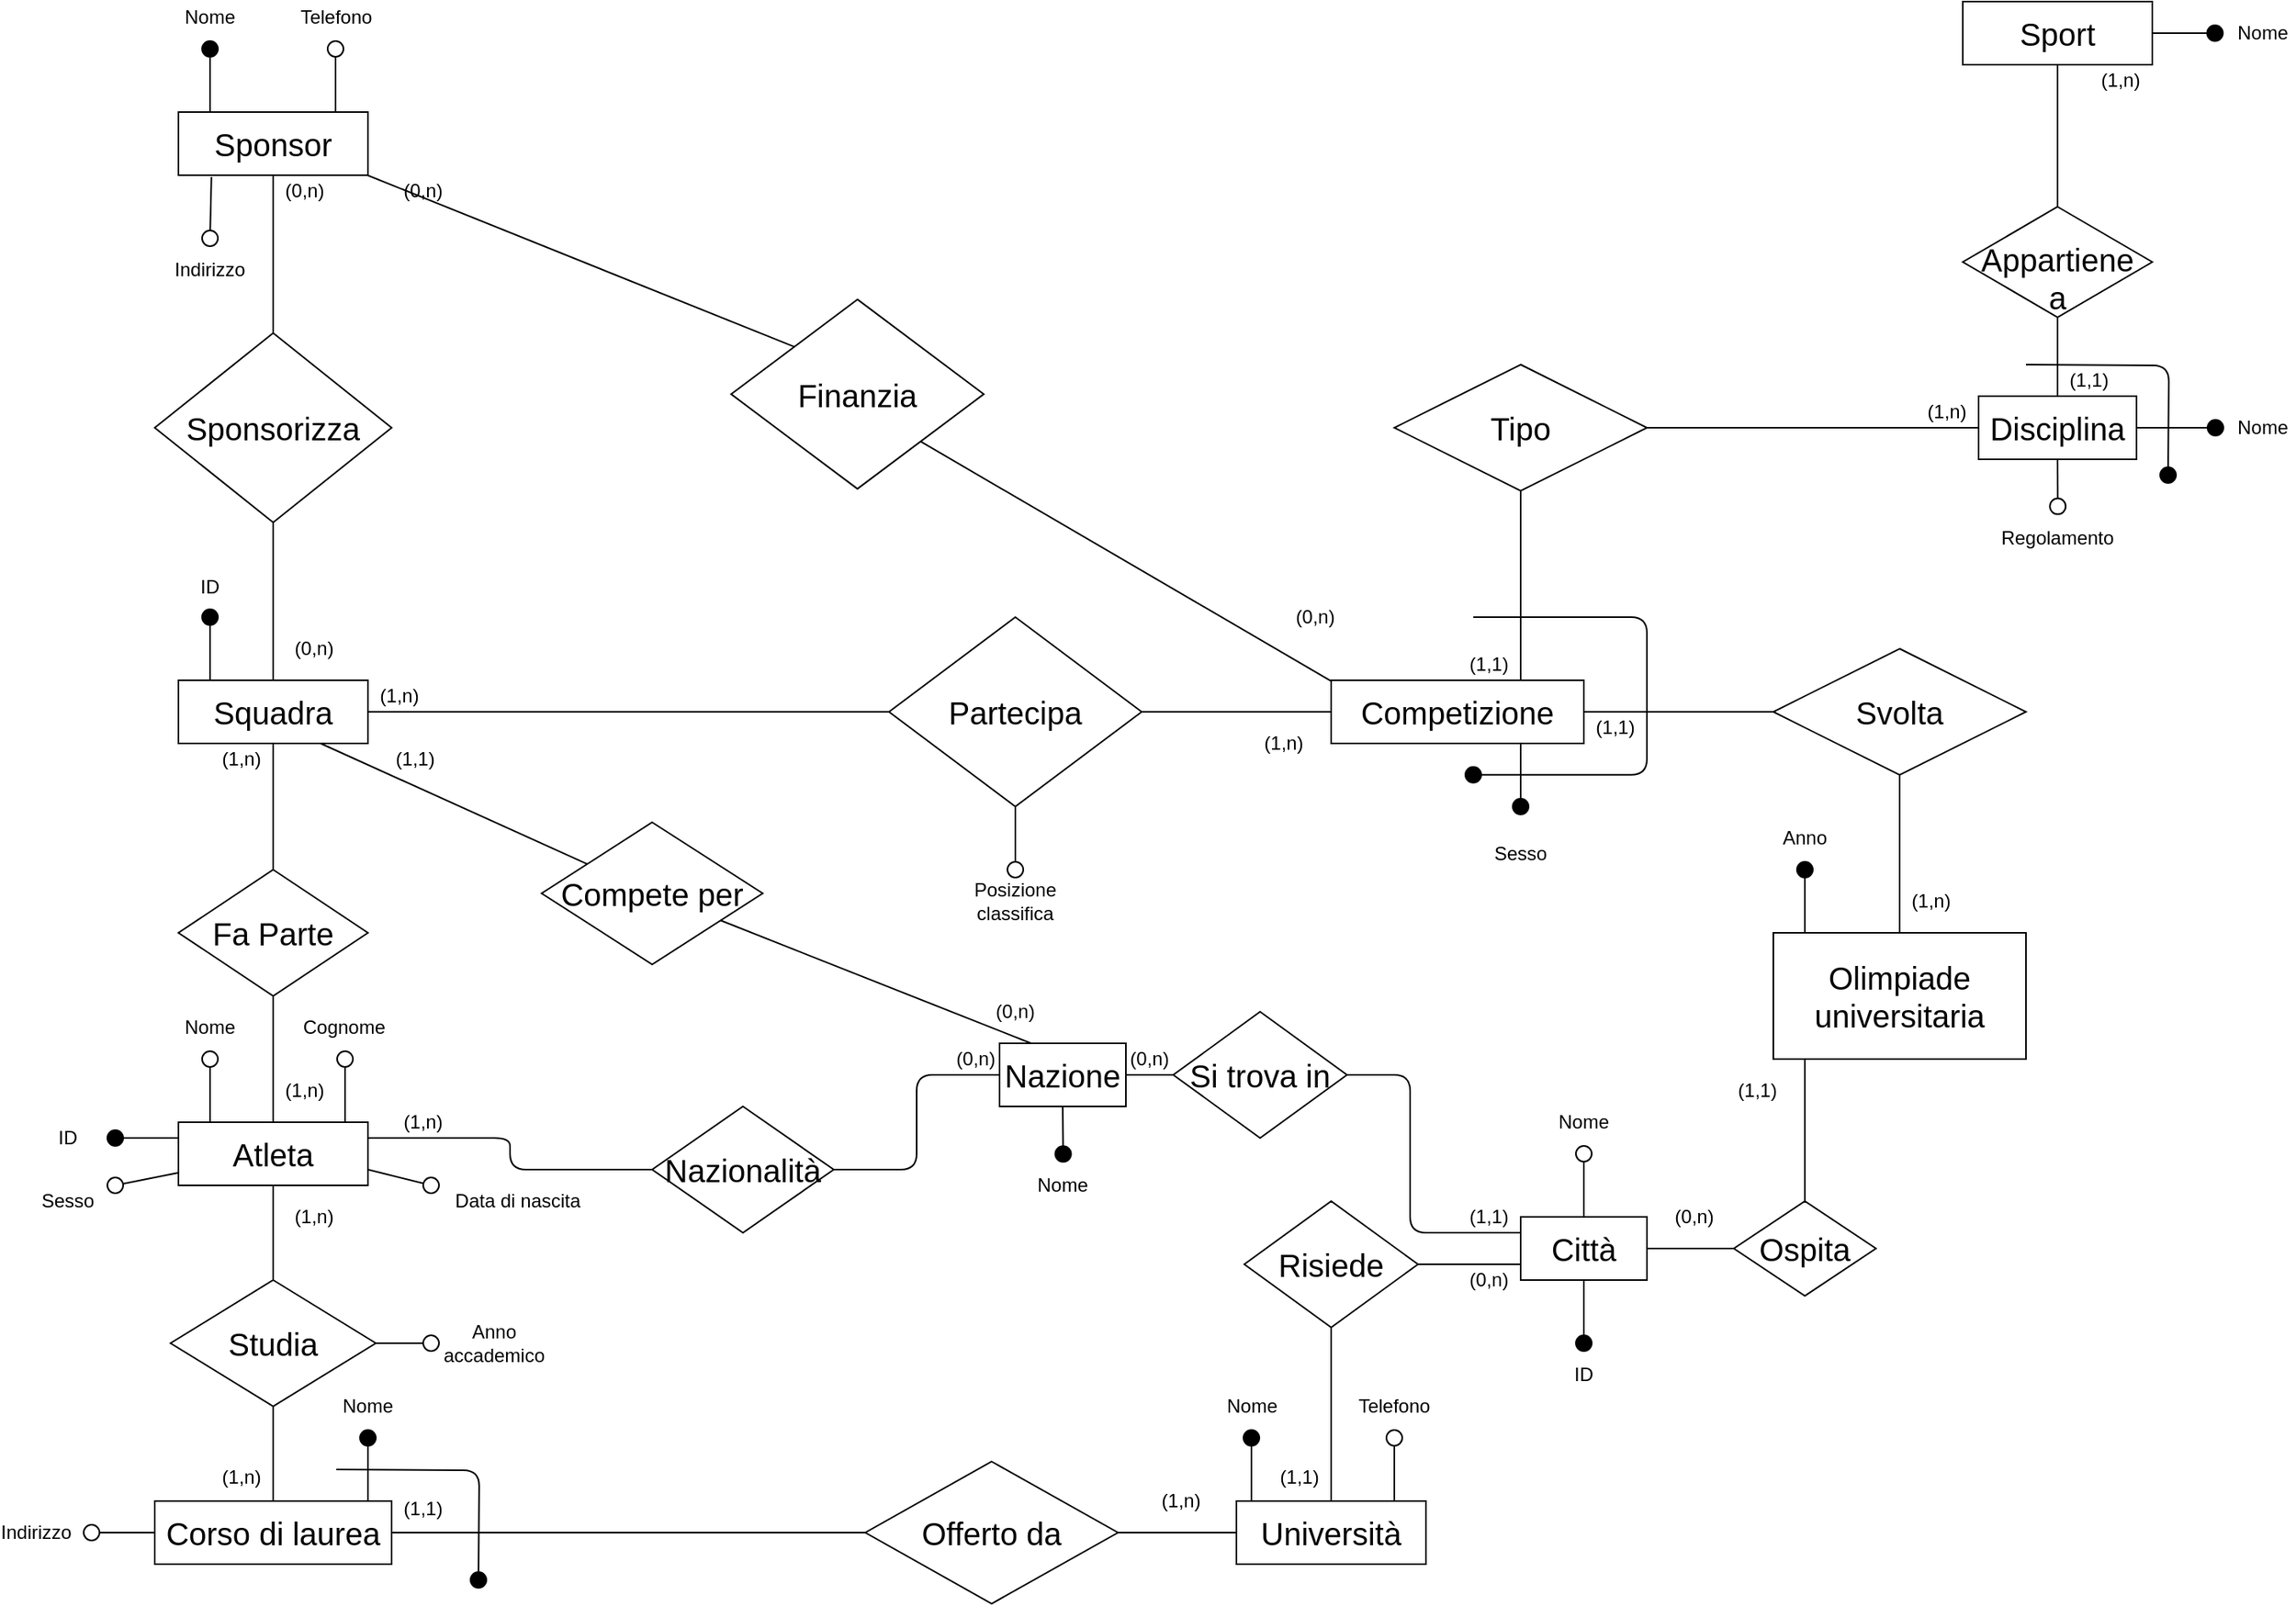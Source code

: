 <mxfile version="12.6.7" type="github" pages="4">
  <diagram id="uhMjWXik6Yx-BJb2ZID2" name="Schema E-R">
    <mxGraphModel dx="1038" dy="1418" grid="1" gridSize="10" guides="1" tooltips="1" connect="1" arrows="1" fold="1" page="1" pageScale="1" pageWidth="1169" pageHeight="827" math="0" shadow="0">
      <root>
        <mxCell id="0"/>
        <mxCell id="1" parent="0"/>
        <mxCell id="-CwcN6ZD3fl_PPB7evjk-1" value="&lt;font style=&quot;font-size: 20px&quot;&gt;Squadra&lt;/font&gt;" style="rounded=0;whiteSpace=wrap;html=1;fontSize=20;fillColor=none;" parent="1" vertex="1">
          <mxGeometry x="120" y="240" width="120" height="40" as="geometry"/>
        </mxCell>
        <mxCell id="-CwcN6ZD3fl_PPB7evjk-2" value="&lt;font style=&quot;font-size: 20px&quot;&gt;Partecipa&lt;/font&gt;" style="rhombus;whiteSpace=wrap;html=1;fillColor=none;" parent="1" vertex="1">
          <mxGeometry x="570" y="200" width="160" height="120" as="geometry"/>
        </mxCell>
        <mxCell id="-CwcN6ZD3fl_PPB7evjk-3" value="" style="endArrow=none;html=1;entryX=0;entryY=0.5;entryDx=0;entryDy=0;exitX=1;exitY=0.5;exitDx=0;exitDy=0;" parent="1" source="-CwcN6ZD3fl_PPB7evjk-1" target="-CwcN6ZD3fl_PPB7evjk-2" edge="1">
          <mxGeometry width="50" height="50" relative="1" as="geometry">
            <mxPoint x="120" y="390" as="sourcePoint"/>
            <mxPoint x="170" y="340" as="targetPoint"/>
            <Array as="points">
              <mxPoint x="310" y="260"/>
            </Array>
          </mxGeometry>
        </mxCell>
        <mxCell id="-CwcN6ZD3fl_PPB7evjk-4" value="" style="endArrow=none;html=1;" parent="1" target="-CwcN6ZD3fl_PPB7evjk-8" edge="1">
          <mxGeometry width="50" height="50" relative="1" as="geometry">
            <mxPoint x="730" y="260" as="sourcePoint"/>
            <mxPoint x="850" y="260" as="targetPoint"/>
          </mxGeometry>
        </mxCell>
        <mxCell id="-CwcN6ZD3fl_PPB7evjk-37" style="edgeStyle=orthogonalEdgeStyle;rounded=0;orthogonalLoop=1;jettySize=auto;html=1;exitX=1;exitY=0.5;exitDx=0;exitDy=0;endArrow=none;endFill=0;fontSize=20;" parent="1" source="-CwcN6ZD3fl_PPB7evjk-8" target="-CwcN6ZD3fl_PPB7evjk-38" edge="1">
          <mxGeometry relative="1" as="geometry">
            <mxPoint x="1130" y="260" as="targetPoint"/>
          </mxGeometry>
        </mxCell>
        <mxCell id="V-vhEgvPOVv-jiupzH60-1" style="edgeStyle=orthogonalEdgeStyle;rounded=1;orthogonalLoop=1;jettySize=auto;html=1;exitX=0.75;exitY=1;exitDx=0;exitDy=0;endArrow=oval;endFill=1;endSize=10;" parent="1" source="-CwcN6ZD3fl_PPB7evjk-8" edge="1">
          <mxGeometry relative="1" as="geometry">
            <mxPoint x="970" y="320" as="targetPoint"/>
          </mxGeometry>
        </mxCell>
        <mxCell id="-CwcN6ZD3fl_PPB7evjk-8" value="&lt;font style=&quot;font-size: 20px&quot;&gt;Competizione&lt;/font&gt;" style="rounded=0;whiteSpace=wrap;html=1;fillColor=none;" parent="1" vertex="1">
          <mxGeometry x="850" y="240" width="160" height="40" as="geometry"/>
        </mxCell>
        <mxCell id="pbwnNEGYd-IY7YFEyke1-8" style="edgeStyle=orthogonalEdgeStyle;rounded=1;orthogonalLoop=1;jettySize=auto;html=1;entryX=1;entryY=0.5;entryDx=0;entryDy=0;endArrow=none;endFill=0;" parent="1" source="-CwcN6ZD3fl_PPB7evjk-12" target="pbwnNEGYd-IY7YFEyke1-6" edge="1">
          <mxGeometry relative="1" as="geometry"/>
        </mxCell>
        <mxCell id="pbwnNEGYd-IY7YFEyke1-10" style="edgeStyle=orthogonalEdgeStyle;rounded=1;orthogonalLoop=1;jettySize=auto;html=1;exitX=0.5;exitY=1;exitDx=0;exitDy=0;endArrow=oval;endFill=0;endSize=10;" parent="1" source="-CwcN6ZD3fl_PPB7evjk-12" edge="1">
          <mxGeometry relative="1" as="geometry">
            <mxPoint x="1310.143" y="129.81" as="targetPoint"/>
          </mxGeometry>
        </mxCell>
        <mxCell id="-CwcN6ZD3fl_PPB7evjk-12" value="&lt;div&gt;Disciplina&lt;/div&gt;" style="rounded=0;whiteSpace=wrap;html=1;fontSize=20;fillColor=none;" parent="1" vertex="1">
          <mxGeometry x="1260" y="60" width="100" height="40" as="geometry"/>
        </mxCell>
        <mxCell id="-CwcN6ZD3fl_PPB7evjk-27" value="" style="endArrow=none;html=1;fontSize=20;entryX=0.5;entryY=1;entryDx=0;entryDy=0;" parent="1" source="-CwcN6ZD3fl_PPB7evjk-29" target="-CwcN6ZD3fl_PPB7evjk-1" edge="1">
          <mxGeometry width="50" height="50" relative="1" as="geometry">
            <mxPoint x="180" y="358" as="sourcePoint"/>
            <mxPoint x="180" y="308" as="targetPoint"/>
          </mxGeometry>
        </mxCell>
        <mxCell id="-CwcN6ZD3fl_PPB7evjk-30" value="" style="edgeStyle=orthogonalEdgeStyle;rounded=0;orthogonalLoop=1;jettySize=auto;html=1;endArrow=none;endFill=0;fontSize=20;" parent="1" source="-CwcN6ZD3fl_PPB7evjk-29" target="-CwcN6ZD3fl_PPB7evjk-31" edge="1">
          <mxGeometry relative="1" as="geometry">
            <mxPoint x="180" y="520" as="targetPoint"/>
          </mxGeometry>
        </mxCell>
        <mxCell id="-CwcN6ZD3fl_PPB7evjk-29" value="Fa Parte" style="rhombus;whiteSpace=wrap;html=1;rounded=0;fontSize=20;fillColor=none;" parent="1" vertex="1">
          <mxGeometry x="120" y="360" width="120" height="80" as="geometry"/>
        </mxCell>
        <mxCell id="b5MTkoH9KLdbnuGjaZCg-76" value="" style="edgeStyle=orthogonalEdgeStyle;curved=1;orthogonalLoop=1;jettySize=auto;html=1;endArrow=none;endFill=0;fontSize=12;" parent="1" source="-CwcN6ZD3fl_PPB7evjk-31" target="b5MTkoH9KLdbnuGjaZCg-74" edge="1">
          <mxGeometry relative="1" as="geometry"/>
        </mxCell>
        <mxCell id="NODS50DFuQp61LWsoDWM-2" value="" style="rounded=1;orthogonalLoop=1;jettySize=auto;html=1;endArrow=oval;endFill=1;endSize=10;" parent="1" edge="1">
          <mxGeometry relative="1" as="geometry">
            <mxPoint x="120" y="530" as="sourcePoint"/>
            <mxPoint x="80" y="530" as="targetPoint"/>
          </mxGeometry>
        </mxCell>
        <mxCell id="NODS50DFuQp61LWsoDWM-7" style="edgeStyle=none;rounded=1;orthogonalLoop=1;jettySize=auto;html=1;exitX=1;exitY=0.75;exitDx=0;exitDy=0;endArrow=oval;endFill=0;endSize=10;" parent="1" source="-CwcN6ZD3fl_PPB7evjk-31" edge="1">
          <mxGeometry relative="1" as="geometry">
            <mxPoint x="280" y="560" as="targetPoint"/>
          </mxGeometry>
        </mxCell>
        <mxCell id="NODS50DFuQp61LWsoDWM-11" style="edgeStyle=none;rounded=1;orthogonalLoop=1;jettySize=auto;html=1;endArrow=oval;endFill=0;endSize=10;" parent="1" source="-CwcN6ZD3fl_PPB7evjk-31" edge="1">
          <mxGeometry relative="1" as="geometry">
            <mxPoint x="80" y="560" as="targetPoint"/>
          </mxGeometry>
        </mxCell>
        <mxCell id="-CwcN6ZD3fl_PPB7evjk-31" value="Atleta" style="rounded=0;whiteSpace=wrap;html=1;fontSize=20;fillColor=none;" parent="1" vertex="1">
          <mxGeometry x="120" y="520" width="120" height="40" as="geometry"/>
        </mxCell>
        <mxCell id="-CwcN6ZD3fl_PPB7evjk-32" value="&lt;div&gt;Offerto da&lt;/div&gt;" style="rhombus;whiteSpace=wrap;html=1;rounded=0;fontSize=20;fillColor=none;" parent="1" vertex="1">
          <mxGeometry x="555" y="735" width="160" height="90" as="geometry"/>
        </mxCell>
        <mxCell id="cBRmaCxfUqZcoCo37-Du-2" value="" style="edgeStyle=orthogonalEdgeStyle;rounded=0;orthogonalLoop=1;jettySize=auto;html=1;entryX=1;entryY=0.5;entryDx=0;entryDy=0;endArrow=none;endFill=0;" parent="1" source="-CwcN6ZD3fl_PPB7evjk-35" target="-CwcN6ZD3fl_PPB7evjk-32" edge="1">
          <mxGeometry relative="1" as="geometry">
            <mxPoint x="690" y="780" as="targetPoint"/>
          </mxGeometry>
        </mxCell>
        <mxCell id="btRDOluhiWHvZJBQzCAK-5" value="" style="edgeStyle=orthogonalEdgeStyle;rounded=0;orthogonalLoop=1;jettySize=auto;html=1;endArrow=none;endFill=0;" parent="1" source="-CwcN6ZD3fl_PPB7evjk-35" target="btRDOluhiWHvZJBQzCAK-3" edge="1">
          <mxGeometry relative="1" as="geometry"/>
        </mxCell>
        <mxCell id="-CwcN6ZD3fl_PPB7evjk-35" value="Università" style="rounded=0;whiteSpace=wrap;html=1;fontSize=20;fillColor=none;" parent="1" vertex="1">
          <mxGeometry x="790" y="760" width="120" height="40" as="geometry"/>
        </mxCell>
        <mxCell id="-CwcN6ZD3fl_PPB7evjk-39" value="" style="edgeStyle=orthogonalEdgeStyle;rounded=0;orthogonalLoop=1;jettySize=auto;html=1;endArrow=none;endFill=0;fontSize=20;" parent="1" source="-CwcN6ZD3fl_PPB7evjk-38" target="-CwcN6ZD3fl_PPB7evjk-40" edge="1">
          <mxGeometry relative="1" as="geometry">
            <mxPoint x="1210" y="400" as="targetPoint"/>
          </mxGeometry>
        </mxCell>
        <mxCell id="-CwcN6ZD3fl_PPB7evjk-38" value="Svolta" style="rhombus;whiteSpace=wrap;html=1;fontSize=20;fillColor=none;" parent="1" vertex="1">
          <mxGeometry x="1130" y="220" width="160" height="80" as="geometry"/>
        </mxCell>
        <mxCell id="-CwcN6ZD3fl_PPB7evjk-40" value="&lt;font style=&quot;font-size: 20px&quot;&gt;Olimpiade universitaria&lt;/font&gt;" style="rounded=0;whiteSpace=wrap;html=1;fillColor=none;" parent="1" vertex="1">
          <mxGeometry x="1130" y="400" width="160" height="80" as="geometry"/>
        </mxCell>
        <mxCell id="b5MTkoH9KLdbnuGjaZCg-4" value="&lt;div&gt;(1,n)&lt;/div&gt;" style="text;html=1;align=center;verticalAlign=middle;whiteSpace=wrap;rounded=0;" parent="1" vertex="1">
          <mxGeometry x="180" y="490" width="40" height="20" as="geometry"/>
        </mxCell>
        <mxCell id="b5MTkoH9KLdbnuGjaZCg-5" value="(1,n)" style="text;html=1;align=center;verticalAlign=middle;whiteSpace=wrap;rounded=0;" parent="1" vertex="1">
          <mxGeometry x="140" y="280" width="40" height="20" as="geometry"/>
        </mxCell>
        <mxCell id="b5MTkoH9KLdbnuGjaZCg-7" value="&lt;font style=&quot;font-size: 20px&quot;&gt;Sponsor&lt;/font&gt;" style="rounded=0;whiteSpace=wrap;html=1;fillColor=none;" parent="1" vertex="1">
          <mxGeometry x="120" y="-120" width="120" height="40" as="geometry"/>
        </mxCell>
        <mxCell id="b5MTkoH9KLdbnuGjaZCg-12" value="" style="edgeStyle=orthogonalEdgeStyle;rounded=0;orthogonalLoop=1;jettySize=auto;html=1;endArrow=none;endFill=0;" parent="1" source="b5MTkoH9KLdbnuGjaZCg-8" target="-CwcN6ZD3fl_PPB7evjk-1" edge="1">
          <mxGeometry relative="1" as="geometry"/>
        </mxCell>
        <mxCell id="b5MTkoH9KLdbnuGjaZCg-50" value="" style="edgeStyle=orthogonalEdgeStyle;rounded=0;orthogonalLoop=1;jettySize=auto;html=1;endArrow=none;endFill=0;fontSize=20;entryX=0.5;entryY=1;entryDx=0;entryDy=0;" parent="1" source="b5MTkoH9KLdbnuGjaZCg-8" target="b5MTkoH9KLdbnuGjaZCg-7" edge="1">
          <mxGeometry relative="1" as="geometry">
            <mxPoint x="180" y="-40" as="targetPoint"/>
          </mxGeometry>
        </mxCell>
        <mxCell id="b5MTkoH9KLdbnuGjaZCg-8" value="&lt;font style=&quot;font-size: 20px&quot;&gt;Sponsorizza&lt;/font&gt;" style="rhombus;whiteSpace=wrap;html=1;fillColor=none;" parent="1" vertex="1">
          <mxGeometry x="105" y="20" width="150" height="120" as="geometry"/>
        </mxCell>
        <mxCell id="b5MTkoH9KLdbnuGjaZCg-19" value="&lt;div&gt;(1,n)&lt;/div&gt;" style="text;html=1;align=center;verticalAlign=middle;whiteSpace=wrap;rounded=0;" parent="1" vertex="1">
          <mxGeometry x="240" y="240" width="40" height="20" as="geometry"/>
        </mxCell>
        <mxCell id="b5MTkoH9KLdbnuGjaZCg-20" value="(1,n)" style="text;html=1;align=center;verticalAlign=middle;whiteSpace=wrap;rounded=0;" parent="1" vertex="1">
          <mxGeometry x="800" y="270" width="40" height="20" as="geometry"/>
        </mxCell>
        <mxCell id="b5MTkoH9KLdbnuGjaZCg-21" value="(0,n)" style="text;html=1;align=center;verticalAlign=middle;whiteSpace=wrap;rounded=0;" parent="1" vertex="1">
          <mxGeometry x="186" y="210" width="40" height="20" as="geometry"/>
        </mxCell>
        <mxCell id="b5MTkoH9KLdbnuGjaZCg-25" value="&lt;div&gt;(1,1)&lt;/div&gt;" style="text;html=1;align=center;verticalAlign=middle;whiteSpace=wrap;rounded=0;" parent="1" vertex="1">
          <mxGeometry x="1010" y="260" width="40" height="20" as="geometry"/>
        </mxCell>
        <mxCell id="b5MTkoH9KLdbnuGjaZCg-26" value="(1,n)" style="text;html=1;align=center;verticalAlign=middle;whiteSpace=wrap;rounded=0;" parent="1" vertex="1">
          <mxGeometry x="1210" y="370" width="40" height="20" as="geometry"/>
        </mxCell>
        <mxCell id="b5MTkoH9KLdbnuGjaZCg-56" value="(0,n)" style="text;html=1;align=center;verticalAlign=middle;whiteSpace=wrap;rounded=0;shadow=0;glass=0;comic=0;fontSize=12;" parent="1" vertex="1">
          <mxGeometry x="180" y="-80" width="40" height="20" as="geometry"/>
        </mxCell>
        <mxCell id="b5MTkoH9KLdbnuGjaZCg-62" value="&lt;font style=&quot;font-size: 20px&quot;&gt;Finanzia&lt;/font&gt;" style="rhombus;whiteSpace=wrap;html=1;rounded=0;shadow=0;glass=0;comic=0;fontSize=12;fillColor=none;" parent="1" vertex="1">
          <mxGeometry x="470" y="-1.29" width="160" height="120" as="geometry"/>
        </mxCell>
        <mxCell id="b5MTkoH9KLdbnuGjaZCg-65" value="" style="endArrow=none;html=1;fontSize=12;entryX=0;entryY=0;entryDx=0;entryDy=0;exitX=0.997;exitY=1;exitDx=0;exitDy=0;exitPerimeter=0;" parent="1" source="b5MTkoH9KLdbnuGjaZCg-7" target="b5MTkoH9KLdbnuGjaZCg-62" edge="1">
          <mxGeometry width="50" height="50" relative="1" as="geometry">
            <mxPoint x="280" y="-40" as="sourcePoint"/>
            <mxPoint x="370" y="-40" as="targetPoint"/>
          </mxGeometry>
        </mxCell>
        <mxCell id="b5MTkoH9KLdbnuGjaZCg-66" value="" style="endArrow=none;html=1;fontSize=12;exitX=0.003;exitY=0.02;exitDx=0;exitDy=0;exitPerimeter=0;spacing=0;entryX=1;entryY=1;entryDx=0;entryDy=0;" parent="1" source="-CwcN6ZD3fl_PPB7evjk-8" target="b5MTkoH9KLdbnuGjaZCg-62" edge="1">
          <mxGeometry width="50" height="50" relative="1" as="geometry">
            <mxPoint x="790" y="170" as="sourcePoint"/>
            <mxPoint x="750" y="110" as="targetPoint"/>
          </mxGeometry>
        </mxCell>
        <mxCell id="b5MTkoH9KLdbnuGjaZCg-67" value="(0,n)" style="text;html=1;align=center;verticalAlign=middle;whiteSpace=wrap;rounded=0;shadow=0;glass=0;comic=0;fontSize=12;" parent="1" vertex="1">
          <mxGeometry x="255" y="-80" width="40" height="20" as="geometry"/>
        </mxCell>
        <mxCell id="b5MTkoH9KLdbnuGjaZCg-68" value="(0,n)" style="text;html=1;align=center;verticalAlign=middle;whiteSpace=wrap;rounded=0;shadow=0;glass=0;comic=0;fontSize=12;" parent="1" vertex="1">
          <mxGeometry x="820" y="190" width="40" height="20" as="geometry"/>
        </mxCell>
        <mxCell id="cBRmaCxfUqZcoCo37-Du-3" value="" style="edgeStyle=orthogonalEdgeStyle;rounded=0;orthogonalLoop=1;jettySize=auto;html=1;endArrow=none;endFill=0;" parent="1" source="b5MTkoH9KLdbnuGjaZCg-73" target="-CwcN6ZD3fl_PPB7evjk-32" edge="1">
          <mxGeometry relative="1" as="geometry"/>
        </mxCell>
        <mxCell id="b5MTkoH9KLdbnuGjaZCg-73" value="&lt;font style=&quot;font-size: 20px&quot;&gt;Corso di laurea&lt;br&gt;&lt;/font&gt;" style="rounded=0;whiteSpace=wrap;html=1;shadow=0;glass=0;comic=0;fontSize=12;fillColor=none;" parent="1" vertex="1">
          <mxGeometry x="105" y="760" width="150" height="40" as="geometry"/>
        </mxCell>
        <mxCell id="b5MTkoH9KLdbnuGjaZCg-77" value="" style="edgeStyle=orthogonalEdgeStyle;curved=1;orthogonalLoop=1;jettySize=auto;html=1;endArrow=none;endFill=0;fontSize=12;" parent="1" source="b5MTkoH9KLdbnuGjaZCg-74" target="b5MTkoH9KLdbnuGjaZCg-73" edge="1">
          <mxGeometry relative="1" as="geometry"/>
        </mxCell>
        <mxCell id="qwX9TNZt8vux44QUCTbv-1" style="edgeStyle=none;rounded=1;orthogonalLoop=1;jettySize=auto;html=1;endArrow=oval;endFill=0;endSize=10;" parent="1" source="b5MTkoH9KLdbnuGjaZCg-74" edge="1">
          <mxGeometry relative="1" as="geometry">
            <mxPoint x="280" y="660" as="targetPoint"/>
          </mxGeometry>
        </mxCell>
        <mxCell id="b5MTkoH9KLdbnuGjaZCg-74" value="&lt;font style=&quot;font-size: 20px&quot;&gt;Studia&lt;/font&gt;" style="rhombus;whiteSpace=wrap;html=1;rounded=0;shadow=0;glass=0;comic=0;fontSize=12;fillColor=none;" parent="1" vertex="1">
          <mxGeometry x="115" y="620" width="130" height="80" as="geometry"/>
        </mxCell>
        <mxCell id="b5MTkoH9KLdbnuGjaZCg-87" value="(1,n)" style="text;html=1;align=center;verticalAlign=middle;whiteSpace=wrap;rounded=0;shadow=0;glass=0;comic=0;fontSize=12;" parent="1" vertex="1">
          <mxGeometry x="186" y="570" width="40" height="20" as="geometry"/>
        </mxCell>
        <mxCell id="cBRmaCxfUqZcoCo37-Du-4" value="(1,n)" style="text;html=1;align=center;verticalAlign=middle;whiteSpace=wrap;rounded=0;" parent="1" vertex="1">
          <mxGeometry x="140" y="735" width="40" height="20" as="geometry"/>
        </mxCell>
        <mxCell id="cBRmaCxfUqZcoCo37-Du-5" value="&lt;div&gt;(1,1)&lt;/div&gt;" style="text;html=1;align=center;verticalAlign=middle;whiteSpace=wrap;rounded=0;" parent="1" vertex="1">
          <mxGeometry x="255" y="755" width="40" height="20" as="geometry"/>
        </mxCell>
        <mxCell id="cBRmaCxfUqZcoCo37-Du-6" value="(1,n)" style="text;html=1;align=center;verticalAlign=middle;whiteSpace=wrap;rounded=0;" parent="1" vertex="1">
          <mxGeometry x="735" y="750" width="40" height="20" as="geometry"/>
        </mxCell>
        <mxCell id="LFXWD2qSY829Mt4aABdm-16" value="" style="endArrow=oval;html=1;endFill=1;endSize=10;" parent="1" edge="1">
          <mxGeometry width="50" height="50" relative="1" as="geometry">
            <mxPoint x="799.5" y="760" as="sourcePoint"/>
            <mxPoint x="799.5" y="720" as="targetPoint"/>
            <Array as="points"/>
          </mxGeometry>
        </mxCell>
        <mxCell id="LFXWD2qSY829Mt4aABdm-18" value="Nome" style="text;html=1;align=center;verticalAlign=middle;whiteSpace=wrap;rounded=0;" parent="1" vertex="1">
          <mxGeometry x="780" y="690" width="40" height="20" as="geometry"/>
        </mxCell>
        <mxCell id="LFXWD2qSY829Mt4aABdm-19" value="" style="endArrow=oval;html=1;endFill=1;endSize=10;" parent="1" edge="1">
          <mxGeometry width="50" height="50" relative="1" as="geometry">
            <mxPoint x="240" y="760" as="sourcePoint"/>
            <mxPoint x="240" y="720" as="targetPoint"/>
            <Array as="points"/>
          </mxGeometry>
        </mxCell>
        <mxCell id="LFXWD2qSY829Mt4aABdm-21" value="Nome" style="text;html=1;align=center;verticalAlign=middle;whiteSpace=wrap;rounded=0;" parent="1" vertex="1">
          <mxGeometry x="220" y="690" width="40" height="20" as="geometry"/>
        </mxCell>
        <mxCell id="LFXWD2qSY829Mt4aABdm-22" value="" style="endArrow=oval;html=1;endFill=1;endSize=10;" parent="1" edge="1">
          <mxGeometry width="50" height="50" relative="1" as="geometry">
            <mxPoint x="140" y="240" as="sourcePoint"/>
            <mxPoint x="140" y="200" as="targetPoint"/>
            <Array as="points"/>
          </mxGeometry>
        </mxCell>
        <mxCell id="LFXWD2qSY829Mt4aABdm-23" value="ID" style="text;html=1;align=center;verticalAlign=middle;whiteSpace=wrap;rounded=0;" parent="1" vertex="1">
          <mxGeometry x="120" y="171" width="40" height="20" as="geometry"/>
        </mxCell>
        <mxCell id="LFXWD2qSY829Mt4aABdm-26" value="Nome" style="text;html=1;align=center;verticalAlign=middle;whiteSpace=wrap;rounded=0;" parent="1" vertex="1">
          <mxGeometry x="120" y="450" width="40" height="20" as="geometry"/>
        </mxCell>
        <mxCell id="LFXWD2qSY829Mt4aABdm-27" value="" style="endArrow=oval;html=1;endFill=0;endSize=10;" parent="1" edge="1">
          <mxGeometry width="50" height="50" relative="1" as="geometry">
            <mxPoint x="225.5" y="520" as="sourcePoint"/>
            <mxPoint x="225.5" y="480" as="targetPoint"/>
            <Array as="points"/>
          </mxGeometry>
        </mxCell>
        <mxCell id="LFXWD2qSY829Mt4aABdm-28" value="Cognome" style="text;html=1;align=center;verticalAlign=middle;whiteSpace=wrap;rounded=0;" parent="1" vertex="1">
          <mxGeometry x="205" y="450" width="40" height="20" as="geometry"/>
        </mxCell>
        <mxCell id="LFXWD2qSY829Mt4aABdm-29" value="" style="endArrow=oval;html=1;endFill=1;endSize=10;" parent="1" edge="1">
          <mxGeometry width="50" height="50" relative="1" as="geometry">
            <mxPoint x="140" y="-120" as="sourcePoint"/>
            <mxPoint x="140" y="-160" as="targetPoint"/>
            <Array as="points"/>
          </mxGeometry>
        </mxCell>
        <mxCell id="LFXWD2qSY829Mt4aABdm-30" value="Nome" style="text;html=1;align=center;verticalAlign=middle;whiteSpace=wrap;rounded=0;" parent="1" vertex="1">
          <mxGeometry x="120" y="-190" width="40" height="20" as="geometry"/>
        </mxCell>
        <mxCell id="LFXWD2qSY829Mt4aABdm-39" value="" style="endArrow=oval;html=1;endFill=1;endSize=10;" parent="1" edge="1">
          <mxGeometry width="50" height="50" relative="1" as="geometry">
            <mxPoint x="1150" y="400" as="sourcePoint"/>
            <mxPoint x="1150" y="360" as="targetPoint"/>
            <Array as="points"/>
          </mxGeometry>
        </mxCell>
        <mxCell id="LFXWD2qSY829Mt4aABdm-40" value="Anno" style="text;html=1;align=center;verticalAlign=middle;whiteSpace=wrap;rounded=0;" parent="1" vertex="1">
          <mxGeometry x="1130" y="330" width="40" height="20" as="geometry"/>
        </mxCell>
        <mxCell id="LFXWD2qSY829Mt4aABdm-41" value="" style="endArrow=oval;html=1;endFill=1;endSize=10;exitX=1;exitY=0.5;exitDx=0;exitDy=0;" parent="1" source="-CwcN6ZD3fl_PPB7evjk-12" edge="1">
          <mxGeometry width="50" height="50" relative="1" as="geometry">
            <mxPoint x="1390" y="200" as="sourcePoint"/>
            <mxPoint x="1410" y="80" as="targetPoint"/>
            <Array as="points"/>
          </mxGeometry>
        </mxCell>
        <mxCell id="LFXWD2qSY829Mt4aABdm-42" value="&lt;div&gt;Nome&lt;/div&gt;" style="text;html=1;align=center;verticalAlign=middle;whiteSpace=wrap;rounded=0;" parent="1" vertex="1">
          <mxGeometry x="1420" y="70" width="40" height="20" as="geometry"/>
        </mxCell>
        <mxCell id="LFXWD2qSY829Mt4aABdm-43" value="" style="endArrow=oval;html=1;endFill=0;endSize=10;exitX=0.5;exitY=1;exitDx=0;exitDy=0;" parent="1" source="-CwcN6ZD3fl_PPB7evjk-2" edge="1">
          <mxGeometry width="50" height="50" relative="1" as="geometry">
            <mxPoint x="650" y="400" as="sourcePoint"/>
            <mxPoint x="650" y="360" as="targetPoint"/>
            <Array as="points"/>
          </mxGeometry>
        </mxCell>
        <mxCell id="LFXWD2qSY829Mt4aABdm-44" value="Posizione&lt;br&gt;classifica" style="text;html=1;align=center;verticalAlign=middle;whiteSpace=wrap;rounded=0;" parent="1" vertex="1">
          <mxGeometry x="630" y="370" width="40" height="20" as="geometry"/>
        </mxCell>
        <mxCell id="LFXWD2qSY829Mt4aABdm-46" value="" style="endArrow=oval;html=1;endFill=0;endSize=10;" parent="1" edge="1">
          <mxGeometry width="50" height="50" relative="1" as="geometry">
            <mxPoint x="140" y="520" as="sourcePoint"/>
            <mxPoint x="140" y="480" as="targetPoint"/>
            <Array as="points"/>
          </mxGeometry>
        </mxCell>
        <mxCell id="T8t96SXNQTpE9LycUMy3-6" value="Telefono" style="text;html=1;align=center;verticalAlign=middle;whiteSpace=wrap;rounded=0;" parent="1" vertex="1">
          <mxGeometry x="870" y="690" width="40" height="20" as="geometry"/>
        </mxCell>
        <mxCell id="T8t96SXNQTpE9LycUMy3-7" value="" style="endArrow=oval;html=1;endFill=0;endSize=10;" parent="1" edge="1">
          <mxGeometry width="50" height="50" relative="1" as="geometry">
            <mxPoint x="890" y="760" as="sourcePoint"/>
            <mxPoint x="890" y="720" as="targetPoint"/>
            <Array as="points"/>
          </mxGeometry>
        </mxCell>
        <mxCell id="T8t96SXNQTpE9LycUMy3-10" value="" style="endArrow=oval;html=1;endFill=0;endSize=10;" parent="1" edge="1">
          <mxGeometry width="50" height="50" relative="1" as="geometry">
            <mxPoint x="219.5" y="-120" as="sourcePoint"/>
            <mxPoint x="219.5" y="-160" as="targetPoint"/>
            <Array as="points"/>
          </mxGeometry>
        </mxCell>
        <mxCell id="T8t96SXNQTpE9LycUMy3-11" value="Telefono" style="text;html=1;align=center;verticalAlign=middle;whiteSpace=wrap;rounded=0;" parent="1" vertex="1">
          <mxGeometry x="200" y="-190" width="40" height="20" as="geometry"/>
        </mxCell>
        <mxCell id="T8t96SXNQTpE9LycUMy3-12" value="" style="endArrow=oval;html=1;endFill=0;endSize=10;exitX=0.174;exitY=1.028;exitDx=0;exitDy=0;exitPerimeter=0;" parent="1" source="b5MTkoH9KLdbnuGjaZCg-7" edge="1">
          <mxGeometry width="50" height="50" relative="1" as="geometry">
            <mxPoint x="140" as="sourcePoint"/>
            <mxPoint x="140" y="-40" as="targetPoint"/>
            <Array as="points"/>
          </mxGeometry>
        </mxCell>
        <mxCell id="T8t96SXNQTpE9LycUMy3-13" value="Indirizzo" style="text;html=1;align=center;verticalAlign=middle;whiteSpace=wrap;rounded=0;" parent="1" vertex="1">
          <mxGeometry x="120" y="-30" width="40" height="20" as="geometry"/>
        </mxCell>
        <mxCell id="btRDOluhiWHvZJBQzCAK-11" value="" style="edgeStyle=orthogonalEdgeStyle;rounded=0;orthogonalLoop=1;jettySize=auto;html=1;endArrow=none;endFill=0;" parent="1" source="btRDOluhiWHvZJBQzCAK-2" target="btRDOluhiWHvZJBQzCAK-10" edge="1">
          <mxGeometry relative="1" as="geometry"/>
        </mxCell>
        <mxCell id="btRDOluhiWHvZJBQzCAK-2" value="&lt;font style=&quot;font-size: 20px&quot;&gt;Città&lt;/font&gt;" style="rounded=0;whiteSpace=wrap;html=1;fillColor=none;" parent="1" vertex="1">
          <mxGeometry x="970" y="580" width="80" height="40" as="geometry"/>
        </mxCell>
        <mxCell id="btRDOluhiWHvZJBQzCAK-6" value="" style="edgeStyle=orthogonalEdgeStyle;rounded=0;orthogonalLoop=1;jettySize=auto;html=1;endArrow=none;endFill=0;" parent="1" source="btRDOluhiWHvZJBQzCAK-3" target="btRDOluhiWHvZJBQzCAK-2" edge="1">
          <mxGeometry relative="1" as="geometry">
            <Array as="points">
              <mxPoint x="950" y="610"/>
              <mxPoint x="950" y="610"/>
            </Array>
          </mxGeometry>
        </mxCell>
        <mxCell id="btRDOluhiWHvZJBQzCAK-3" value="&lt;font style=&quot;font-size: 20px&quot;&gt;Risiede&lt;/font&gt;" style="rhombus;whiteSpace=wrap;html=1;fillColor=none;" parent="1" vertex="1">
          <mxGeometry x="795" y="570" width="110" height="80" as="geometry"/>
        </mxCell>
        <mxCell id="btRDOluhiWHvZJBQzCAK-7" value="(0,n)" style="text;html=1;align=center;verticalAlign=middle;whiteSpace=wrap;rounded=0;" parent="1" vertex="1">
          <mxGeometry x="930" y="610" width="40" height="20" as="geometry"/>
        </mxCell>
        <mxCell id="btRDOluhiWHvZJBQzCAK-8" value="(1,1)" style="text;html=1;align=center;verticalAlign=middle;whiteSpace=wrap;rounded=0;" parent="1" vertex="1">
          <mxGeometry x="810" y="735" width="40" height="20" as="geometry"/>
        </mxCell>
        <mxCell id="6dazx1H9Qiekn6PZEAPh-2" style="edgeStyle=none;rounded=1;orthogonalLoop=1;jettySize=auto;html=1;entryX=0.125;entryY=1;entryDx=0;entryDy=0;entryPerimeter=0;endArrow=none;endFill=0;endSize=10;" parent="1" source="btRDOluhiWHvZJBQzCAK-10" target="-CwcN6ZD3fl_PPB7evjk-40" edge="1">
          <mxGeometry relative="1" as="geometry"/>
        </mxCell>
        <mxCell id="btRDOluhiWHvZJBQzCAK-10" value="&lt;font style=&quot;font-size: 20px&quot;&gt;Ospita&lt;/font&gt;" style="rhombus;whiteSpace=wrap;html=1;fillColor=none;" parent="1" vertex="1">
          <mxGeometry x="1105" y="570" width="90" height="60" as="geometry"/>
        </mxCell>
        <mxCell id="btRDOluhiWHvZJBQzCAK-13" value="(0,n)" style="text;html=1;align=center;verticalAlign=middle;whiteSpace=wrap;rounded=0;" parent="1" vertex="1">
          <mxGeometry x="1060" y="570" width="40" height="20" as="geometry"/>
        </mxCell>
        <mxCell id="btRDOluhiWHvZJBQzCAK-14" value="(1,1)" style="text;html=1;align=center;verticalAlign=middle;whiteSpace=wrap;rounded=0;" parent="1" vertex="1">
          <mxGeometry x="1100" y="490" width="40" height="20" as="geometry"/>
        </mxCell>
        <mxCell id="btRDOluhiWHvZJBQzCAK-15" value="" style="endArrow=oval;html=1;endFill=0;endSize=10;" parent="1" edge="1">
          <mxGeometry width="50" height="50" relative="1" as="geometry">
            <mxPoint x="1010" y="580" as="sourcePoint"/>
            <mxPoint x="1010" y="540" as="targetPoint"/>
            <Array as="points"/>
          </mxGeometry>
        </mxCell>
        <mxCell id="btRDOluhiWHvZJBQzCAK-16" value="Nome" style="text;html=1;align=center;verticalAlign=middle;whiteSpace=wrap;rounded=0;" parent="1" vertex="1">
          <mxGeometry x="990" y="510" width="40" height="20" as="geometry"/>
        </mxCell>
        <mxCell id="NODS50DFuQp61LWsoDWM-5" value="ID" style="text;html=1;align=center;verticalAlign=middle;whiteSpace=wrap;rounded=0;" parent="1" vertex="1">
          <mxGeometry x="30" y="520" width="40" height="20" as="geometry"/>
        </mxCell>
        <mxCell id="NODS50DFuQp61LWsoDWM-8" value="&lt;div&gt;Data di nascita&lt;/div&gt;" style="text;html=1;align=center;verticalAlign=middle;whiteSpace=wrap;rounded=0;" parent="1" vertex="1">
          <mxGeometry x="290" y="560" width="90" height="20" as="geometry"/>
        </mxCell>
        <mxCell id="NODS50DFuQp61LWsoDWM-12" value="&lt;div&gt;Sesso&lt;/div&gt;" style="text;html=1;align=center;verticalAlign=middle;whiteSpace=wrap;rounded=0;" parent="1" vertex="1">
          <mxGeometry x="30" y="560" width="40" height="20" as="geometry"/>
        </mxCell>
        <mxCell id="qwX9TNZt8vux44QUCTbv-2" value="&lt;div&gt;Anno accademico&lt;/div&gt;" style="text;html=1;align=center;verticalAlign=middle;whiteSpace=wrap;rounded=0;" parent="1" vertex="1">
          <mxGeometry x="300" y="650" width="40" height="20" as="geometry"/>
        </mxCell>
        <mxCell id="FxEoVqnf46ga0T3uOxCp-2" value="Indirizzo" style="text;html=1;align=center;verticalAlign=middle;whiteSpace=wrap;rounded=0;" parent="1" vertex="1">
          <mxGeometry x="10" y="770" width="40" height="20" as="geometry"/>
        </mxCell>
        <mxCell id="FxEoVqnf46ga0T3uOxCp-3" value="" style="rounded=1;orthogonalLoop=1;jettySize=auto;html=1;endArrow=oval;endFill=0;endSize=10;" parent="1" edge="1">
          <mxGeometry relative="1" as="geometry">
            <mxPoint x="105" y="780" as="sourcePoint"/>
            <mxPoint x="65" y="780" as="targetPoint"/>
          </mxGeometry>
        </mxCell>
        <mxCell id="FxEoVqnf46ga0T3uOxCp-6" value="" style="endArrow=oval;html=1;edgeStyle=orthogonalEdgeStyle;endFill=1;endSize=10;" parent="1" edge="1">
          <mxGeometry width="50" height="50" relative="1" as="geometry">
            <mxPoint x="220" y="740" as="sourcePoint"/>
            <mxPoint x="310" y="810" as="targetPoint"/>
          </mxGeometry>
        </mxCell>
        <mxCell id="bKcyNkYPKGg49cyKTQ3G-9" style="edgeStyle=orthogonalEdgeStyle;rounded=1;orthogonalLoop=1;jettySize=auto;html=1;exitX=0.5;exitY=1;exitDx=0;exitDy=0;endArrow=oval;endFill=1;endSize=10;strokeWidth=1;" parent="1" source="bKcyNkYPKGg49cyKTQ3G-1" edge="1">
          <mxGeometry relative="1" as="geometry">
            <mxPoint x="680.286" y="540.143" as="targetPoint"/>
          </mxGeometry>
        </mxCell>
        <mxCell id="bKcyNkYPKGg49cyKTQ3G-1" value="&lt;font style=&quot;font-size: 20px&quot;&gt;Nazione&lt;/font&gt;" style="rounded=0;whiteSpace=wrap;html=1;fillColor=none;" parent="1" vertex="1">
          <mxGeometry x="640" y="470" width="80" height="40" as="geometry"/>
        </mxCell>
        <mxCell id="bKcyNkYPKGg49cyKTQ3G-4" style="edgeStyle=orthogonalEdgeStyle;rounded=1;orthogonalLoop=1;jettySize=auto;html=1;entryX=1;entryY=0.5;entryDx=0;entryDy=0;endArrow=none;endFill=0;endSize=10;strokeWidth=1;" parent="1" source="bKcyNkYPKGg49cyKTQ3G-2" target="bKcyNkYPKGg49cyKTQ3G-1" edge="1">
          <mxGeometry relative="1" as="geometry"/>
        </mxCell>
        <mxCell id="bKcyNkYPKGg49cyKTQ3G-7" style="edgeStyle=orthogonalEdgeStyle;rounded=1;orthogonalLoop=1;jettySize=auto;html=1;entryX=0;entryY=0.25;entryDx=0;entryDy=0;endArrow=none;endFill=0;endSize=10;" parent="1" source="bKcyNkYPKGg49cyKTQ3G-2" target="btRDOluhiWHvZJBQzCAK-2" edge="1">
          <mxGeometry relative="1" as="geometry">
            <Array as="points">
              <mxPoint x="900" y="490"/>
              <mxPoint x="900" y="590"/>
            </Array>
          </mxGeometry>
        </mxCell>
        <mxCell id="bKcyNkYPKGg49cyKTQ3G-2" value="&lt;font style=&quot;font-size: 20px&quot;&gt;Si trova in&lt;br&gt;&lt;/font&gt;" style="rhombus;whiteSpace=wrap;html=1;fillColor=none;" parent="1" vertex="1">
          <mxGeometry x="750" y="450" width="110" height="80" as="geometry"/>
        </mxCell>
        <mxCell id="bKcyNkYPKGg49cyKTQ3G-8" value="(1,1)" style="text;html=1;align=center;verticalAlign=middle;whiteSpace=wrap;rounded=0;" parent="1" vertex="1">
          <mxGeometry x="930" y="570" width="40" height="20" as="geometry"/>
        </mxCell>
        <mxCell id="bKcyNkYPKGg49cyKTQ3G-10" value="Nome" style="text;html=1;align=center;verticalAlign=middle;whiteSpace=wrap;rounded=0;" parent="1" vertex="1">
          <mxGeometry x="660" y="550" width="40" height="20" as="geometry"/>
        </mxCell>
        <mxCell id="bKcyNkYPKGg49cyKTQ3G-11" value="(0,n)" style="text;html=1;align=center;verticalAlign=middle;whiteSpace=wrap;rounded=0;" parent="1" vertex="1">
          <mxGeometry x="715" y="470" width="40" height="20" as="geometry"/>
        </mxCell>
        <mxCell id="bKcyNkYPKGg49cyKTQ3G-17" style="edgeStyle=orthogonalEdgeStyle;rounded=1;orthogonalLoop=1;jettySize=auto;html=1;entryX=0;entryY=0.5;entryDx=0;entryDy=0;endArrow=none;endFill=0;endSize=10;strokeWidth=1;" parent="1" source="bKcyNkYPKGg49cyKTQ3G-16" target="bKcyNkYPKGg49cyKTQ3G-1" edge="1">
          <mxGeometry relative="1" as="geometry"/>
        </mxCell>
        <mxCell id="bKcyNkYPKGg49cyKTQ3G-18" style="edgeStyle=orthogonalEdgeStyle;rounded=1;orthogonalLoop=1;jettySize=auto;html=1;entryX=1;entryY=0.25;entryDx=0;entryDy=0;endArrow=none;endFill=0;endSize=10;strokeWidth=1;" parent="1" source="bKcyNkYPKGg49cyKTQ3G-16" target="-CwcN6ZD3fl_PPB7evjk-31" edge="1">
          <mxGeometry relative="1" as="geometry"/>
        </mxCell>
        <mxCell id="bKcyNkYPKGg49cyKTQ3G-16" value="&lt;font style=&quot;font-size: 20px&quot;&gt;Nazionalità&lt;br&gt;&lt;/font&gt;" style="rhombus;whiteSpace=wrap;html=1;fillColor=none;" parent="1" vertex="1">
          <mxGeometry x="420" y="510" width="115" height="80" as="geometry"/>
        </mxCell>
        <mxCell id="bKcyNkYPKGg49cyKTQ3G-19" value="(0,n)" style="text;html=1;align=center;verticalAlign=middle;whiteSpace=wrap;rounded=0;" parent="1" vertex="1">
          <mxGeometry x="605" y="470" width="40" height="20" as="geometry"/>
        </mxCell>
        <mxCell id="bKcyNkYPKGg49cyKTQ3G-20" value="(1,n)" style="text;html=1;align=center;verticalAlign=middle;whiteSpace=wrap;rounded=0;" parent="1" vertex="1">
          <mxGeometry x="255" y="510" width="40" height="20" as="geometry"/>
        </mxCell>
        <mxCell id="hW9gHvQl-x3xJsjcZOFR-2" style="edgeStyle=orthogonalEdgeStyle;rounded=0;orthogonalLoop=1;jettySize=auto;html=1;exitX=0.5;exitY=1;exitDx=0;exitDy=0;entryX=0.75;entryY=0;entryDx=0;entryDy=0;endArrow=none;endFill=0;" parent="1" source="pbwnNEGYd-IY7YFEyke1-6" target="-CwcN6ZD3fl_PPB7evjk-8" edge="1">
          <mxGeometry relative="1" as="geometry"/>
        </mxCell>
        <mxCell id="pbwnNEGYd-IY7YFEyke1-6" value="&lt;div&gt;Tipo&lt;/div&gt;" style="rhombus;whiteSpace=wrap;html=1;fontSize=20;fillColor=none;" parent="1" vertex="1">
          <mxGeometry x="890" y="40" width="160" height="80" as="geometry"/>
        </mxCell>
        <mxCell id="pbwnNEGYd-IY7YFEyke1-11" value="&lt;div&gt;Regolamento&lt;/div&gt;" style="text;html=1;align=center;verticalAlign=middle;whiteSpace=wrap;rounded=0;" parent="1" vertex="1">
          <mxGeometry x="1290" y="140" width="40" height="20" as="geometry"/>
        </mxCell>
        <mxCell id="hW9gHvQl-x3xJsjcZOFR-8" style="edgeStyle=orthogonalEdgeStyle;rounded=0;orthogonalLoop=1;jettySize=auto;html=1;exitX=1;exitY=0.5;exitDx=0;exitDy=0;endArrow=oval;endFill=1;strokeWidth=1;endSize=10;" parent="1" source="pbwnNEGYd-IY7YFEyke1-14" edge="1">
          <mxGeometry relative="1" as="geometry">
            <mxPoint x="1409.69" y="-170.241" as="targetPoint"/>
          </mxGeometry>
        </mxCell>
        <mxCell id="pbwnNEGYd-IY7YFEyke1-14" value="Sport" style="rounded=0;whiteSpace=wrap;html=1;fontSize=20;fillColor=none;" parent="1" vertex="1">
          <mxGeometry x="1250" y="-190" width="120" height="40" as="geometry"/>
        </mxCell>
        <mxCell id="pbwnNEGYd-IY7YFEyke1-15" value="(1,1)" style="text;html=1;align=center;verticalAlign=middle;whiteSpace=wrap;rounded=0;shadow=0;glass=0;comic=0;fontSize=12;" parent="1" vertex="1">
          <mxGeometry x="930" y="220" width="40" height="20" as="geometry"/>
        </mxCell>
        <mxCell id="pbwnNEGYd-IY7YFEyke1-17" value="(1,n)" style="text;html=1;align=center;verticalAlign=middle;whiteSpace=wrap;rounded=0;shadow=0;glass=0;comic=0;fontSize=12;" parent="1" vertex="1">
          <mxGeometry x="1220" y="60" width="40" height="20" as="geometry"/>
        </mxCell>
        <mxCell id="pbwnNEGYd-IY7YFEyke1-18" value="" style="endArrow=oval;html=1;edgeStyle=orthogonalEdgeStyle;endFill=1;endSize=10;" parent="1" edge="1">
          <mxGeometry width="50" height="50" relative="1" as="geometry">
            <mxPoint x="940" y="200" as="sourcePoint"/>
            <mxPoint x="939.97" y="299.9" as="targetPoint"/>
            <Array as="points">
              <mxPoint x="1049.97" y="199.9"/>
              <mxPoint x="1049.97" y="299.9"/>
              <mxPoint x="939.97" y="299.9"/>
            </Array>
          </mxGeometry>
        </mxCell>
        <mxCell id="V-vhEgvPOVv-jiupzH60-2" value="Sesso" style="text;html=1;align=center;verticalAlign=middle;whiteSpace=wrap;rounded=0;" parent="1" vertex="1">
          <mxGeometry x="950" y="340" width="40" height="20" as="geometry"/>
        </mxCell>
        <mxCell id="EvsFjSVhatRKh6UL-pfB-1" value="ID" style="text;html=1;align=center;verticalAlign=middle;whiteSpace=wrap;rounded=0;" parent="1" vertex="1">
          <mxGeometry x="990" y="670" width="40" height="20" as="geometry"/>
        </mxCell>
        <mxCell id="EvsFjSVhatRKh6UL-pfB-2" value="" style="endArrow=oval;html=1;endFill=1;endSize=10;exitX=0.5;exitY=1;exitDx=0;exitDy=0;" parent="1" edge="1">
          <mxGeometry width="50" height="50" relative="1" as="geometry">
            <mxPoint x="1010" y="620" as="sourcePoint"/>
            <mxPoint x="1010" y="660" as="targetPoint"/>
            <Array as="points"/>
          </mxGeometry>
        </mxCell>
        <mxCell id="hW9gHvQl-x3xJsjcZOFR-4" style="edgeStyle=orthogonalEdgeStyle;rounded=0;orthogonalLoop=1;jettySize=auto;html=1;exitX=0.5;exitY=1;exitDx=0;exitDy=0;entryX=0.5;entryY=0;entryDx=0;entryDy=0;endArrow=none;endFill=0;" parent="1" source="hW9gHvQl-x3xJsjcZOFR-3" target="-CwcN6ZD3fl_PPB7evjk-12" edge="1">
          <mxGeometry relative="1" as="geometry"/>
        </mxCell>
        <mxCell id="hW9gHvQl-x3xJsjcZOFR-5" style="edgeStyle=orthogonalEdgeStyle;rounded=0;orthogonalLoop=1;jettySize=auto;html=1;exitX=0.5;exitY=0;exitDx=0;exitDy=0;entryX=0.5;entryY=1;entryDx=0;entryDy=0;endArrow=none;endFill=0;" parent="1" source="hW9gHvQl-x3xJsjcZOFR-3" target="pbwnNEGYd-IY7YFEyke1-14" edge="1">
          <mxGeometry relative="1" as="geometry"/>
        </mxCell>
        <mxCell id="hW9gHvQl-x3xJsjcZOFR-3" value="&lt;div&gt;&lt;span style=&quot;font-size: 20px&quot;&gt;&lt;br&gt;&lt;/span&gt;&lt;/div&gt;&lt;div&gt;&lt;span style=&quot;font-size: 20px&quot;&gt;Appartiene&lt;/span&gt;&lt;/div&gt;&lt;div&gt;&lt;span style=&quot;font-size: 20px&quot;&gt;a&lt;br&gt;&lt;/span&gt;&lt;/div&gt;" style="rhombus;html=1;whiteSpace=wrap;spacingBottom=4;fillColor=none;" parent="1" vertex="1">
          <mxGeometry x="1250" y="-60" width="120" height="70" as="geometry"/>
        </mxCell>
        <mxCell id="hW9gHvQl-x3xJsjcZOFR-9" value="Nome" style="text;html=1;align=center;verticalAlign=middle;whiteSpace=wrap;rounded=0;" parent="1" vertex="1">
          <mxGeometry x="1420" y="-180" width="40" height="20" as="geometry"/>
        </mxCell>
        <mxCell id="hW9gHvQl-x3xJsjcZOFR-10" value="&lt;div&gt;(1,1)&lt;/div&gt;" style="text;html=1;align=center;verticalAlign=middle;whiteSpace=wrap;rounded=0;shadow=0;glass=0;comic=0;fontSize=12;" parent="1" vertex="1">
          <mxGeometry x="1310" y="40" width="40" height="20" as="geometry"/>
        </mxCell>
        <mxCell id="hW9gHvQl-x3xJsjcZOFR-11" value="(1,n)" style="text;html=1;align=center;verticalAlign=middle;whiteSpace=wrap;rounded=0;shadow=0;glass=0;comic=0;fontSize=12;" parent="1" vertex="1">
          <mxGeometry x="1330" y="-150" width="40" height="20" as="geometry"/>
        </mxCell>
        <mxCell id="MzehgTa-UwxQi4eUsMll-1" value="" style="endArrow=oval;html=1;edgeStyle=orthogonalEdgeStyle;endFill=1;endSize=10;" parent="1" edge="1">
          <mxGeometry width="50" height="50" relative="1" as="geometry">
            <mxPoint x="1290" y="40" as="sourcePoint"/>
            <mxPoint x="1380" y="110" as="targetPoint"/>
          </mxGeometry>
        </mxCell>
        <mxCell id="XqEIsR2Aw_KqtyHumLhI-2" style="rounded=0;orthogonalLoop=1;jettySize=auto;html=1;entryX=0.25;entryY=0;entryDx=0;entryDy=0;endArrow=none;endFill=0;" parent="1" source="XqEIsR2Aw_KqtyHumLhI-1" target="bKcyNkYPKGg49cyKTQ3G-1" edge="1">
          <mxGeometry relative="1" as="geometry"/>
        </mxCell>
        <mxCell id="XqEIsR2Aw_KqtyHumLhI-4" style="edgeStyle=none;rounded=0;orthogonalLoop=1;jettySize=auto;html=1;entryX=0.75;entryY=1;entryDx=0;entryDy=0;endArrow=none;endFill=0;" parent="1" source="XqEIsR2Aw_KqtyHumLhI-1" target="-CwcN6ZD3fl_PPB7evjk-1" edge="1">
          <mxGeometry relative="1" as="geometry"/>
        </mxCell>
        <mxCell id="XqEIsR2Aw_KqtyHumLhI-1" value="&lt;font style=&quot;font-size: 20px&quot;&gt;Compete per&lt;/font&gt;" style="rhombus;whiteSpace=wrap;html=1;fillColor=none;" parent="1" vertex="1">
          <mxGeometry x="350" y="330" width="140" height="90" as="geometry"/>
        </mxCell>
        <mxCell id="XqEIsR2Aw_KqtyHumLhI-5" value="(0,n)" style="text;html=1;align=center;verticalAlign=middle;whiteSpace=wrap;rounded=0;" parent="1" vertex="1">
          <mxGeometry x="630" y="440" width="40" height="20" as="geometry"/>
        </mxCell>
        <mxCell id="XqEIsR2Aw_KqtyHumLhI-6" value="(1,1)" style="text;html=1;align=center;verticalAlign=middle;whiteSpace=wrap;rounded=0;" parent="1" vertex="1">
          <mxGeometry x="250" y="280" width="40" height="20" as="geometry"/>
        </mxCell>
      </root>
    </mxGraphModel>
  </diagram>
  <diagram id="LeQLZgYR_WFejWfW08dt" name="Regole di vincolo">
        <mxGraphModel dx="1422" dy="791" grid="1" gridSize="10" guides="1" tooltips="1" connect="1" arrows="1" fold="1" page="1" pageScale="1" pageWidth="850" pageHeight="1100" math="0" shadow="0">
            <root>
                <mxCell id="AKuUJwsnepmlqYCTzwLg-0"/>
                <mxCell id="AKuUJwsnepmlqYCTzwLg-1" parent="AKuUJwsnepmlqYCTzwLg-0"/>
                <mxCell id="AKuUJwsnepmlqYCTzwLg-2" value="&lt;div&gt;Regole di vincolo:&lt;/div&gt;&lt;div&gt;&lt;ul&gt;&lt;li&gt;Uno studente non può essere iscritto a Corsi di Laurea diversi nello stesso anno&lt;/li&gt;&lt;li&gt;Ogni squadra deve essere composta da studenti dello stesso sesso&lt;/li&gt;&lt;li&gt;Ogni competizione deve avere squadre composte solo da studenti dello stesso sesso della competizione&lt;/li&gt;&lt;li&gt;Gli atleti facenti parte di una squadra devono essere della stessa nazionalità&lt;/li&gt;&lt;/ul&gt;&lt;div&gt;Dubbi:&lt;/div&gt;&lt;div&gt;&lt;ul&gt;&lt;li&gt;Nel caso di atleti che hanno cambiato nazionalità, come tenere traccia della storia della relazione tra nazionalità ed atleta?&lt;/li&gt;&lt;li&gt;Come identificare città diverse con lo stesso nome nella stessa nazione? Potremmo mettere nel nome della città anche quello della provincia o regione di cui fa parte, ad esempio potremmo avere come nome &quot;Cittadella, PD&quot; oppure &quot;Springfield, Massachusetts&quot;.&lt;br&gt;&lt;/li&gt;&lt;/ul&gt;&lt;/div&gt;&lt;/div&gt;" style="text;html=1;strokeColor=none;fillColor=none;align=left;verticalAlign=middle;whiteSpace=wrap;rounded=0;" parent="AKuUJwsnepmlqYCTzwLg-1" vertex="1">
                    <mxGeometry x="10" y="10" width="810" height="620" as="geometry"/>
                  </mxCell>
              </root>
          </mxGraphModel>
      </diagram>
  <diagram id="8BNgQVcgXsx-lp5NDGUs" name="Schema Logico">
        <mxGraphModel dx="1673" dy="931" grid="1" gridSize="10" guides="1" tooltips="1" connect="1" arrows="1" fold="1" page="1" pageScale="1" pageWidth="1169" pageHeight="827" math="0" shadow="0">
            <root>
                <mxCell id="XM8a0sqWQ-42bQUzT7HB-0"/>
                <mxCell id="XM8a0sqWQ-42bQUzT7HB-1" parent="XM8a0sqWQ-42bQUzT7HB-0"/>
                <mxCell id="XxO8JFwcsKhd6vo5GgjX-3" value="" style="rounded=0;whiteSpace=wrap;html=1;fontSize=20;labelBackgroundColor=#ffffff;endArrow=classic;fillColor=none;" parent="XM8a0sqWQ-42bQUzT7HB-1" vertex="1">
                    <mxGeometry x="780" y="90" width="320" height="30" as="geometry"/>
                  </mxCell>
                <mxCell id="ypcTYEaDsa5F9MHbEVje-0" value="&lt;font style=&quot;font-size: 20px&quot;&gt;SPONSOR(&lt;u&gt;Nome&lt;/u&gt;, Telefono, Indirizzo)&lt;/font&gt;" style="text;html=1;align=center;verticalAlign=middle;whiteSpace=wrap;rounded=0;fontSize=20;labelBackgroundColor=none;endArrow=classic;" parent="XM8a0sqWQ-42bQUzT7HB-1" vertex="1">
                    <mxGeometry x="40" y="40" width="347" height="20" as="geometry"/>
                  </mxCell>
                <mxCell id="yfp3LfRJOXFJVn7f20uK-1" value="&lt;div align=&quot;left&quot;&gt;SQUADRA(&lt;u&gt;ID&lt;/u&gt;, Nazione)&lt;/div&gt;" style="text;align=left;verticalAlign=middle;rounded=0;fontSize=20;html=1;labelBackgroundColor=none;endArrow=classic;" parent="XM8a0sqWQ-42bQUzT7HB-1" vertex="1">
                    <mxGeometry x="40" y="269.83" width="140" height="20" as="geometry"/>
                  </mxCell>
                <mxCell id="sTmjxvWYJXXofSrRA7xr-0" value="NAZIONE(&lt;u&gt;Nome&lt;/u&gt;)" style="text;html=1;align=center;verticalAlign=middle;rounded=0;fontSize=20;labelBackgroundColor=none;endArrow=classic;" parent="XM8a0sqWQ-42bQUzT7HB-1" vertex="1">
                    <mxGeometry x="760" y="520.5" width="160" height="20" as="geometry"/>
                  </mxCell>
                <mxCell id="mzNrx8Wf_kZJLvr-AvHB-0" value="SPONSORIZZA(&lt;u&gt;Sponsor, Squadra&lt;/u&gt;)" style="text;html=1;align=center;verticalAlign=middle;rounded=0;fontSize=20;labelBackgroundColor=none;endArrow=classic;" parent="XM8a0sqWQ-42bQUzT7HB-1" vertex="1">
                    <mxGeometry x="180" y="145" width="40" height="20" as="geometry"/>
                  </mxCell>
                <mxCell id="mzNrx8Wf_kZJLvr-AvHB-6" value="" style="edgeStyle=orthogonalEdgeStyle;rounded=0;orthogonalLoop=1;jettySize=auto;html=1;fontSize=20;entryX=0.402;entryY=1.151;entryDx=0;entryDy=0;entryPerimeter=0;labelBackgroundColor=#ffffff;fontColor=#000000;" parent="XM8a0sqWQ-42bQUzT7HB-1" source="mzNrx8Wf_kZJLvr-AvHB-4" target="ypcTYEaDsa5F9MHbEVje-0" edge="1">
                    <mxGeometry relative="1" as="geometry">
                        <mxPoint x="180" as="targetPoint"/>
                        <Array as="points">
                            <mxPoint x="220" y="90"/>
                            <mxPoint x="180" y="90"/>
                          </Array>
                      </mxGeometry>
                  </mxCell>
                <mxCell id="mzNrx8Wf_kZJLvr-AvHB-4" value="" style="rounded=0;whiteSpace=wrap;html=1;fontSize=20;labelBackgroundColor=#ffffff;endArrow=classic;fillColor=none;" parent="XM8a0sqWQ-42bQUzT7HB-1" vertex="1">
                    <mxGeometry x="190" y="140" width="80" height="30" as="geometry"/>
                  </mxCell>
                <mxCell id="mzNrx8Wf_kZJLvr-AvHB-8" value="" style="edgeStyle=orthogonalEdgeStyle;rounded=0;orthogonalLoop=1;jettySize=auto;html=1;fontSize=20;entryX=0.792;entryY=-0.112;entryDx=0;entryDy=0;entryPerimeter=0;labelBackgroundColor=#ffffff;fontColor=#000000;" parent="XM8a0sqWQ-42bQUzT7HB-1" source="mzNrx8Wf_kZJLvr-AvHB-7" target="yfp3LfRJOXFJVn7f20uK-1" edge="1">
                    <mxGeometry relative="1" as="geometry">
                        <mxPoint x="160" y="130" as="targetPoint"/>
                        <Array as="points">
                            <mxPoint x="304" y="210"/>
                            <mxPoint x="151" y="210"/>
                          </Array>
                      </mxGeometry>
                  </mxCell>
                <mxCell id="mzNrx8Wf_kZJLvr-AvHB-7" value="" style="rounded=0;whiteSpace=wrap;html=1;fontSize=20;labelBackgroundColor=#ffffff;endArrow=classic;fillColor=none;" parent="XM8a0sqWQ-42bQUzT7HB-1" vertex="1">
                    <mxGeometry x="275" y="140" width="79" height="30" as="geometry"/>
                  </mxCell>
                <mxCell id="ERwUMa72rbqW26mmSNXT-0" value="ATLETA(&lt;u&gt;ID&lt;/u&gt;, Nome, Cognome, Sesso, Data Nascita)" style="text;html=1;align=center;verticalAlign=middle;rounded=0;fontSize=20;labelBackgroundColor=none;endArrow=classic;" parent="XM8a0sqWQ-42bQUzT7HB-1" vertex="1">
                    <mxGeometry x="254" y="525.5" width="40" height="20" as="geometry"/>
                  </mxCell>
                <mxCell id="9XO99Fh9zl_B9V-VeHky-0" value="DISCIPLINA(&lt;u&gt;Nome&lt;/u&gt;,&lt;u&gt;&amp;nbsp;Sport&lt;/u&gt;, Regolamento)" style="text;html=1;align=center;verticalAlign=middle;rounded=0;fontSize=20;labelBackgroundColor=none;endArrow=classic;" parent="XM8a0sqWQ-42bQUzT7HB-1" vertex="1">
                    <mxGeometry x="1365.5" y="115" width="20" height="20" as="geometry"/>
                  </mxCell>
                <mxCell id="rES2qYHAPFAQZAYlvm2K-0" value="FA PARTE(&lt;u&gt;Squadra, Atleta&lt;/u&gt;)" style="text;html=1;align=center;verticalAlign=middle;rounded=0;fontSize=20;labelBackgroundColor=none;endArrow=classic;" parent="XM8a0sqWQ-42bQUzT7HB-1" vertex="1">
                    <mxGeometry x="140" y="360" width="40" height="20" as="geometry"/>
                  </mxCell>
                <mxCell id="KOGZof7_0-8POHt0WgYV-3" value="" style="edgeStyle=orthogonalEdgeStyle;rounded=0;orthogonalLoop=1;jettySize=auto;html=1;fontSize=20;entryX=0.863;entryY=1.063;entryDx=0;entryDy=0;entryPerimeter=0;labelBackgroundColor=#ffffff;fontColor=#000000;" parent="XM8a0sqWQ-42bQUzT7HB-1" source="KOGZof7_0-8POHt0WgYV-1" target="yfp3LfRJOXFJVn7f20uK-1" edge="1">
                    <mxGeometry relative="1" as="geometry"/>
                  </mxCell>
                <mxCell id="KOGZof7_0-8POHt0WgYV-1" value="" style="rounded=0;whiteSpace=wrap;html=1;fontSize=20;labelBackgroundColor=#ffffff;endArrow=classic;fillColor=none;" parent="XM8a0sqWQ-42bQUzT7HB-1" vertex="1">
                    <mxGeometry x="137" y="355" width="78" height="30" as="geometry"/>
                  </mxCell>
                <mxCell id="KOGZof7_0-8POHt0WgYV-5" value="" style="edgeStyle=orthogonalEdgeStyle;rounded=0;orthogonalLoop=1;jettySize=auto;html=1;fontSize=20;labelBackgroundColor=#ffffff;fontColor=#000000;snapToPoint=0;" parent="XM8a0sqWQ-42bQUzT7HB-1" source="KOGZof7_0-8POHt0WgYV-4" edge="1">
                    <mxGeometry relative="1" as="geometry">
                        <mxPoint x="125" y="525" as="targetPoint"/>
                        <Array as="points">
                            <mxPoint x="251" y="440"/>
                            <mxPoint x="125" y="440"/>
                          </Array>
                      </mxGeometry>
                  </mxCell>
                <mxCell id="KOGZof7_0-8POHt0WgYV-4" value="" style="rounded=0;whiteSpace=wrap;html=1;fontSize=20;labelBackgroundColor=#ffffff;endArrow=classic;fillColor=none;" parent="XM8a0sqWQ-42bQUzT7HB-1" vertex="1">
                    <mxGeometry x="223" y="355" width="55" height="30" as="geometry"/>
                  </mxCell>
                <mxCell id="S5Ilwm7dQCL-cgm3vCCp-0" value="&lt;div style=&quot;text-align: left&quot;&gt;&lt;font&gt;NAZIONALITÀ(&lt;u&gt;Atleta, Nazione&lt;/u&gt;)&lt;/font&gt;&lt;br&gt;&lt;/div&gt;" style="text;html=1;align=center;verticalAlign=middle;rounded=0;fontSize=20;labelBackgroundColor=none;endArrow=classic;" parent="XM8a0sqWQ-42bQUzT7HB-1" vertex="1">
                    <mxGeometry x="520" y="440.5" width="40" height="20" as="geometry"/>
                  </mxCell>
                <mxCell id="jBciLFuPONhuAhUMacS6-3" value="" style="edgeStyle=orthogonalEdgeStyle;rounded=0;orthogonalLoop=1;jettySize=auto;html=1;fontSize=20;labelBackgroundColor=#ffffff;fontColor=#000000;" parent="XM8a0sqWQ-42bQUzT7HB-1" source="jBciLFuPONhuAhUMacS6-0" edge="1">
                    <mxGeometry relative="1" as="geometry">
                        <mxPoint x="134" y="525.5" as="targetPoint"/>
                        <Array as="points">
                            <mxPoint x="584" y="495.5"/>
                            <mxPoint x="134" y="495.5"/>
                            <mxPoint x="134" y="525.5"/>
                          </Array>
                      </mxGeometry>
                  </mxCell>
                <mxCell id="jBciLFuPONhuAhUMacS6-0" value="" style="rounded=0;whiteSpace=wrap;html=1;fontSize=20;labelBackgroundColor=#ffffff;endArrow=classic;fillColor=none;" parent="XM8a0sqWQ-42bQUzT7HB-1" vertex="1">
                    <mxGeometry x="537" y="435.5" width="53" height="30" as="geometry"/>
                  </mxCell>
                <mxCell id="jBciLFuPONhuAhUMacS6-2" value="" style="edgeStyle=orthogonalEdgeStyle;rounded=0;orthogonalLoop=1;jettySize=auto;html=1;fontSize=20;entryX=0.652;entryY=-0.047;entryDx=0;entryDy=0;entryPerimeter=0;labelBackgroundColor=#ffffff;fontColor=#000000;" parent="XM8a0sqWQ-42bQUzT7HB-1" source="jBciLFuPONhuAhUMacS6-1" target="sTmjxvWYJXXofSrRA7xr-0" edge="1">
                    <mxGeometry relative="1" as="geometry">
                        <mxPoint x="914" y="515.5" as="targetPoint"/>
                        <Array as="points">
                            <mxPoint x="637" y="490"/>
                            <mxPoint x="864" y="490"/>
                          </Array>
                      </mxGeometry>
                  </mxCell>
                <mxCell id="jBciLFuPONhuAhUMacS6-1" value="" style="rounded=0;whiteSpace=wrap;fontSize=20;labelBackgroundColor=#ffffff;endArrow=classic;html=1;fillColor=none;" parent="XM8a0sqWQ-42bQUzT7HB-1" vertex="1">
                    <mxGeometry x="599" y="435.5" width="75" height="30" as="geometry"/>
                  </mxCell>
                <mxCell id="p70cNGgdQGLFIt9W-2ir-0" value="CITT&lt;span style=&quot;text-align: left;&quot;&gt;À&lt;/span&gt;(&lt;u&gt;Id&lt;/u&gt;, Nome, Nazione)" style="text;html=1;align=center;verticalAlign=middle;rounded=0;fontSize=20;labelBackgroundColor=none;endArrow=classic;" parent="XM8a0sqWQ-42bQUzT7HB-1" vertex="1">
                    <mxGeometry x="1084" y="520.5" width="40" height="20" as="geometry"/>
                  </mxCell>
                <mxCell id="VQsSsuw5P2XIsW2hkpGK-3" value="" style="edgeStyle=orthogonalEdgeStyle;rounded=0;orthogonalLoop=1;jettySize=auto;html=1;fontSize=20;entryX=0.835;entryY=-0.074;entryDx=0;entryDy=0;entryPerimeter=0;labelBackgroundColor=#ffffff;fontColor=#000000;" parent="XM8a0sqWQ-42bQUzT7HB-1" source="VQsSsuw5P2XIsW2hkpGK-2" target="sTmjxvWYJXXofSrRA7xr-0" edge="1">
                    <mxGeometry relative="1" as="geometry">
                        <mxPoint x="894" y="500.5" as="targetPoint"/>
                        <Array as="points">
                            <mxPoint x="1172" y="500.5"/>
                            <mxPoint x="893" y="500.5"/>
                          </Array>
                      </mxGeometry>
                  </mxCell>
                <mxCell id="VQsSsuw5P2XIsW2hkpGK-2" value="" style="rounded=0;whiteSpace=wrap;html=1;fontSize=20;labelBackgroundColor=#ffffff;endArrow=classic;fillColor=none;" parent="XM8a0sqWQ-42bQUzT7HB-1" vertex="1">
                    <mxGeometry x="1141" y="518.5" width="76" height="25" as="geometry"/>
                  </mxCell>
                <mxCell id="gpUSpz2yH7AiscEhKb5U-0" value="UNIVERSIT&lt;span style=&quot;text-align: left; white-space: nowrap;&quot;&gt;À(&lt;u&gt;Nome&lt;/u&gt;, Telefono, Città)&lt;/span&gt;" style="text;html=1;align=center;verticalAlign=middle;rounded=0;fontSize=20;labelBackgroundColor=none;endArrow=classic;" parent="XM8a0sqWQ-42bQUzT7HB-1" vertex="1">
                    <mxGeometry x="1084" y="713" width="40" height="20" as="geometry"/>
                  </mxCell>
                <mxCell id="C1qZpQaSz8iBgRK3MbGQ-2" value="" style="edgeStyle=orthogonalEdgeStyle;rounded=0;orthogonalLoop=1;jettySize=auto;html=1;fontSize=20;fontColor=#000000;labelBackgroundColor=#ffffff;" parent="XM8a0sqWQ-42bQUzT7HB-1" source="C1qZpQaSz8iBgRK3MbGQ-1" edge="1">
                    <mxGeometry relative="1" as="geometry">
                        <mxPoint x="1054" y="543.5" as="targetPoint"/>
                        <Array as="points">
                            <mxPoint x="1239" y="625.5"/>
                            <mxPoint x="1054" y="625.5"/>
                          </Array>
                      </mxGeometry>
                  </mxCell>
                <mxCell id="C1qZpQaSz8iBgRK3MbGQ-1" value="" style="rounded=0;whiteSpace=wrap;html=1;fontSize=20;labelBackgroundColor=#ffffff;endArrow=classic;fillColor=none;" parent="XM8a0sqWQ-42bQUzT7HB-1" vertex="1">
                    <mxGeometry x="1217" y="710.5" width="45" height="30" as="geometry"/>
                  </mxCell>
                <mxCell id="PUpAkU9nUHs8-tLboC2h-2" value="OLIMIPIADE UNIVERSITARIA(&lt;u&gt;Anno&lt;/u&gt;, Città)" style="text;html=1;align=center;verticalAlign=middle;rounded=0;fontSize=20;labelBackgroundColor=none;endArrow=classic;" parent="XM8a0sqWQ-42bQUzT7HB-1" vertex="1">
                    <mxGeometry x="1500" y="445.5" width="40" height="20" as="geometry"/>
                  </mxCell>
                <mxCell id="Wos-3umH7QFZewzmEk3R-1" value="" style="edgeStyle=orthogonalEdgeStyle;rounded=0;orthogonalLoop=1;jettySize=auto;html=1;fontSize=20;fontColor=#000000;labelBackgroundColor=#ffffff;" parent="XM8a0sqWQ-42bQUzT7HB-1" source="Wos-3umH7QFZewzmEk3R-0" edge="1">
                    <mxGeometry relative="1" as="geometry">
                        <mxPoint x="1062" y="544" as="targetPoint"/>
                        <Array as="points">
                            <mxPoint x="1685" y="580"/>
                            <mxPoint x="1062" y="580"/>
                          </Array>
                      </mxGeometry>
                  </mxCell>
                <mxCell id="Wos-3umH7QFZewzmEk3R-0" value="" style="rounded=0;whiteSpace=wrap;html=1;fontSize=20;labelBackgroundColor=#ffffff;endArrow=classic;fillColor=none;" parent="XM8a0sqWQ-42bQUzT7HB-1" vertex="1">
                    <mxGeometry x="1662" y="440.5" width="45" height="30" as="geometry"/>
                  </mxCell>
                <mxCell id="usswEWLePl5_Sd_9310Y-3" value="CORSO DI LAUREA(&lt;u&gt;Nome,&amp;nbsp;Università&lt;/u&gt;,&amp;nbsp;Indirizzo)" style="text;html=1;align=center;verticalAlign=middle;rounded=0;fontSize=20;labelBackgroundColor=none;endArrow=classic;" parent="XM8a0sqWQ-42bQUzT7HB-1" vertex="1">
                    <mxGeometry x="242" y="715.5" width="40" height="20" as="geometry"/>
                  </mxCell>
                <mxCell id="Lh-221xK1BHl3yZJELa8-1" value="" style="edgeStyle=orthogonalEdgeStyle;rounded=0;orthogonalLoop=1;jettySize=auto;html=1;fontSize=20;fontColor=#000000;entryX=0.25;entryY=0;entryDx=0;entryDy=0;exitX=0.887;exitY=-0.034;exitDx=0;exitDy=0;exitPerimeter=0;labelBackgroundColor=#ffffff;" parent="XM8a0sqWQ-42bQUzT7HB-1" source="Lh-221xK1BHl3yZJELa8-0" target="gpUSpz2yH7AiscEhKb5U-0" edge="1">
                    <mxGeometry relative="1" as="geometry">
                        <mxPoint x="421.5" y="595.5" as="targetPoint"/>
                        <Array as="points">
                            <mxPoint x="380" y="685"/>
                            <mxPoint x="1094" y="685"/>
                          </Array>
                      </mxGeometry>
                  </mxCell>
                <mxCell id="Lh-221xK1BHl3yZJELa8-0" value="" style="rounded=0;whiteSpace=wrap;html=1;fontSize=20;labelBackgroundColor=#ffffff;endArrow=classic;fillColor=none;" parent="XM8a0sqWQ-42bQUzT7HB-1" vertex="1">
                    <mxGeometry x="294" y="715.5" width="97" height="25" as="geometry"/>
                  </mxCell>
                <mxCell id="WdDGLeG-lzyYv0ykFc8S-0" value="STUDIA(&lt;u&gt;Atleta,Nome Corso, Università&lt;/u&gt;, Anno Accademico&lt;u&gt;)&lt;/u&gt;" style="text;html=1;align=center;verticalAlign=middle;rounded=0;fontSize=20;labelBackgroundColor=none;endArrow=classic;" parent="XM8a0sqWQ-42bQUzT7HB-1" vertex="1">
                    <mxGeometry x="284" y="625.5" width="40" height="20" as="geometry"/>
                  </mxCell>
                <mxCell id="WdDGLeG-lzyYv0ykFc8S-2" value="" style="edgeStyle=orthogonalEdgeStyle;rounded=0;orthogonalLoop=1;jettySize=auto;html=1;fontSize=20;fontColor=#000000;labelBackgroundColor=#ffffff;" parent="XM8a0sqWQ-42bQUzT7HB-1" source="WdDGLeG-lzyYv0ykFc8S-1" edge="1">
                    <mxGeometry relative="1" as="geometry">
                        <mxPoint x="134" y="545.5" as="targetPoint"/>
                      </mxGeometry>
                  </mxCell>
                <mxCell id="WdDGLeG-lzyYv0ykFc8S-1" value="" style="rounded=0;whiteSpace=wrap;html=1;fontSize=20;labelBackgroundColor=#ffffff;endArrow=classic;fillColor=none;" parent="XM8a0sqWQ-42bQUzT7HB-1" vertex="1">
                    <mxGeometry x="120" y="620.5" width="50" height="30" as="geometry"/>
                  </mxCell>
                <mxCell id="tor51RlZJSDEBh4tC0hR-1" value="" style="edgeStyle=orthogonalEdgeStyle;rounded=0;orthogonalLoop=1;jettySize=auto;html=1;fontSize=20;fontColor=#000000;labelBackgroundColor=#ffffff;" parent="XM8a0sqWQ-42bQUzT7HB-1" source="tor51RlZJSDEBh4tC0hR-0" edge="1">
                    <mxGeometry relative="1" as="geometry">
                        <mxPoint x="289" y="715.5" as="targetPoint"/>
                      </mxGeometry>
                  </mxCell>
                <mxCell id="tor51RlZJSDEBh4tC0hR-0" value="" style="rounded=0;whiteSpace=wrap;html=1;fontSize=20;labelBackgroundColor=#ffffff;endArrow=classic;fillColor=none;" parent="XM8a0sqWQ-42bQUzT7HB-1" vertex="1">
                    <mxGeometry x="178" y="620.5" width="210" height="30" as="geometry"/>
                  </mxCell>
                <mxCell id="lxLiKMMbfCYoMtL_05K4-0" value="COMPETIZIONE(&lt;u&gt;Sesso, Disciplina, Sport, Olimpiade&lt;/u&gt;)" style="text;html=1;align=center;verticalAlign=middle;rounded=0;fontSize=20;labelBackgroundColor=none;endArrow=classic;" parent="XM8a0sqWQ-42bQUzT7HB-1" vertex="1">
                    <mxGeometry x="1330" y="264.83" width="40" height="20" as="geometry"/>
                  </mxCell>
                <mxCell id="9X1wCPar6PUMhq09Gy-G-1" value="" style="edgeStyle=orthogonalEdgeStyle;rounded=0;orthogonalLoop=1;jettySize=auto;html=1;fontSize=20;fontColor=#000000;exitX=0.5;exitY=0;exitDx=0;exitDy=0;labelBackgroundColor=#ffffff;" parent="XM8a0sqWQ-42bQUzT7HB-1" source="9X1wCPar6PUMhq09Gy-G-0" edge="1">
                    <mxGeometry relative="1" as="geometry">
                        <mxPoint x="1340" y="135" as="targetPoint"/>
                        <Array as="points">
                            <mxPoint x="1409" y="195"/>
                            <mxPoint x="1340" y="195"/>
                            <mxPoint x="1340" y="135"/>
                          </Array>
                      </mxGeometry>
                  </mxCell>
                <mxCell id="9X1wCPar6PUMhq09Gy-G-0" value="" style="rounded=0;whiteSpace=wrap;html=1;fontSize=20;labelBackgroundColor=#ffffff;endArrow=classic;fillColor=none;" parent="XM8a0sqWQ-42bQUzT7HB-1" vertex="1">
                    <mxGeometry x="1334" y="259.83" width="150" height="30" as="geometry"/>
                  </mxCell>
                <mxCell id="QZBqmH9H3LucP5LxNmCn-0" value="" style="edgeStyle=orthogonalEdgeStyle;rounded=0;orthogonalLoop=1;jettySize=auto;html=1;fontSize=20;fontColor=#000000;labelBackgroundColor=#ffffff;" parent="XM8a0sqWQ-42bQUzT7HB-1" source="9X1wCPar6PUMhq09Gy-G-2" edge="1">
                    <mxGeometry relative="1" as="geometry">
                        <mxPoint x="1630" y="445" as="targetPoint"/>
                        <Array as="points">
                            <mxPoint x="1530" y="365"/>
                            <mxPoint x="1630" y="365"/>
                          </Array>
                      </mxGeometry>
                  </mxCell>
                <mxCell id="9X1wCPar6PUMhq09Gy-G-2" value="" style="rounded=0;whiteSpace=wrap;html=1;fontSize=20;labelBackgroundColor=#ffffff;endArrow=classic;fillColor=none;" parent="XM8a0sqWQ-42bQUzT7HB-1" vertex="1">
                    <mxGeometry x="1489" y="259.83" width="93" height="30" as="geometry"/>
                  </mxCell>
                <mxCell id="JDWgy4eGtcRBtr7RsTMC-0" value="PARTECIPA(&lt;u&gt;Squadra, Sesso, Disciplina, Sport, Olimpiade&lt;/u&gt;, Posizione Classifica)" style="text;html=1;align=center;verticalAlign=middle;rounded=0;fontSize=20;labelBackgroundColor=none;endArrow=classic;" parent="XM8a0sqWQ-42bQUzT7HB-1" vertex="1">
                    <mxGeometry x="701" y="264.83" width="40" height="20" as="geometry"/>
                  </mxCell>
                <mxCell id="JDWgy4eGtcRBtr7RsTMC-4" value="" style="edgeStyle=orthogonalEdgeStyle;rounded=0;orthogonalLoop=1;jettySize=auto;html=1;fontSize=20;fontColor=#000000;entryX=0.879;entryY=-0.029;entryDx=0;entryDy=0;entryPerimeter=0;labelBackgroundColor=#ffffff;" parent="XM8a0sqWQ-42bQUzT7HB-1" source="JDWgy4eGtcRBtr7RsTMC-2" target="yfp3LfRJOXFJVn7f20uK-1" edge="1">
                    <mxGeometry relative="1" as="geometry">
                        <mxPoint x="380" y="184.66" as="targetPoint"/>
                        <Array as="points">
                            <mxPoint x="368" y="240"/>
                            <mxPoint x="163" y="240"/>
                          </Array>
                      </mxGeometry>
                  </mxCell>
                <mxCell id="JDWgy4eGtcRBtr7RsTMC-2" value="" style="rounded=0;whiteSpace=wrap;html=1;fontSize=20;labelBackgroundColor=#ffffff;endArrow=classic;fillColor=none;" parent="XM8a0sqWQ-42bQUzT7HB-1" vertex="1">
                    <mxGeometry x="480" y="259.83" width="75" height="30" as="geometry"/>
                  </mxCell>
                <mxCell id="JDWgy4eGtcRBtr7RsTMC-6" value="" style="edgeStyle=orthogonalEdgeStyle;rounded=0;orthogonalLoop=1;jettySize=auto;html=1;fontSize=20;fontColor=#000000;labelBackgroundColor=#ffffff;" parent="XM8a0sqWQ-42bQUzT7HB-1" source="JDWgy4eGtcRBtr7RsTMC-5" edge="1">
                    <mxGeometry relative="1" as="geometry">
                        <mxPoint x="1300" y="285" as="targetPoint"/>
                        <Array as="points">
                            <mxPoint x="706" y="315"/>
                            <mxPoint x="1300" y="315"/>
                            <mxPoint x="1300" y="285"/>
                          </Array>
                      </mxGeometry>
                  </mxCell>
                <mxCell id="JDWgy4eGtcRBtr7RsTMC-5" value="" style="rounded=0;whiteSpace=wrap;html=1;fontSize=20;labelBackgroundColor=#ffffff;endArrow=classic;fillColor=none;" parent="XM8a0sqWQ-42bQUzT7HB-1" vertex="1">
                    <mxGeometry x="569.5" y="259.83" width="310.5" height="30" as="geometry"/>
                  </mxCell>
                <mxCell id="gOTTnv5nfXkXuP5H0FM8-1" value="FINANZIA(&lt;u&gt;Sponsor, Sesso, Disciplina, Sport, Olimpiade&lt;/u&gt;)" style="text;html=1;align=center;verticalAlign=middle;rounded=0;fontSize=20;labelBackgroundColor=none;endArrow=classic;" parent="XM8a0sqWQ-42bQUzT7HB-1" vertex="1">
                    <mxGeometry x="831" y="95" width="40" height="20" as="geometry"/>
                  </mxCell>
                <mxCell id="XxO8JFwcsKhd6vo5GgjX-2" value="" style="edgeStyle=orthogonalEdgeStyle;rounded=0;orthogonalLoop=1;jettySize=auto;html=1;fontSize=20;fontColor=none;entryX=0.399;entryY=-0.069;entryDx=0;entryDy=0;entryPerimeter=0;labelBackgroundColor=none;noLabel=1;" parent="XM8a0sqWQ-42bQUzT7HB-1" source="XxO8JFwcsKhd6vo5GgjX-1" target="ypcTYEaDsa5F9MHbEVje-0" edge="1">
                    <mxGeometry relative="1" as="geometry">
                        <mxPoint x="614.5" y="15" as="targetPoint"/>
                        <Array as="points">
                            <mxPoint x="614" y="20"/>
                            <mxPoint x="179" y="20"/>
                          </Array>
                      </mxGeometry>
                  </mxCell>
                <mxCell id="XxO8JFwcsKhd6vo5GgjX-1" value="" style="rounded=0;whiteSpace=wrap;html=1;fontSize=20;labelBackgroundColor=#ffffff;endArrow=classic;fillColor=none;" parent="XM8a0sqWQ-42bQUzT7HB-1" vertex="1">
                    <mxGeometry x="694" y="90" width="80" height="30" as="geometry"/>
                  </mxCell>
                <mxCell id="XxO8JFwcsKhd6vo5GgjX-4" value="" style="edgeStyle=orthogonalEdgeStyle;rounded=0;orthogonalLoop=1;jettySize=auto;html=1;fontSize=20;fontColor=#000000;labelBackgroundColor=#ffffff;" parent="XM8a0sqWQ-42bQUzT7HB-1" source="XxO8JFwcsKhd6vo5GgjX-3" edge="1">
                    <mxGeometry relative="1" as="geometry">
                        <mxPoint x="1300" y="265" as="targetPoint"/>
                        <Array as="points">
                            <mxPoint x="938" y="215"/>
                            <mxPoint x="1300" y="215"/>
                            <mxPoint x="1300" y="265"/>
                          </Array>
                      </mxGeometry>
                  </mxCell>
                <mxCell id="98twEIbZbpKBE5r1BNn9-1" style="edgeStyle=orthogonalEdgeStyle;rounded=0;orthogonalLoop=1;jettySize=auto;html=1;exitX=0.75;exitY=1;exitDx=0;exitDy=0;" edge="1" parent="XM8a0sqWQ-42bQUzT7HB-1" source="98twEIbZbpKBE5r1BNn9-0">
                    <mxGeometry relative="1" as="geometry">
                        <mxPoint x="880" y="520" as="targetPoint"/>
                        <Array as="points">
                            <mxPoint x="233" y="340"/>
                            <mxPoint x="880" y="340"/>
                          </Array>
                      </mxGeometry>
                  </mxCell>
                <mxCell id="98twEIbZbpKBE5r1BNn9-0" value="" style="rounded=0;whiteSpace=wrap;fontSize=20;labelBackgroundColor=#ffffff;endArrow=classic;html=1;fillColor=none;" vertex="1" parent="XM8a0sqWQ-42bQUzT7HB-1">
                    <mxGeometry x="176" y="264.83" width="75" height="30" as="geometry"/>
                  </mxCell>
              </root>
          </mxGraphModel>
      </diagram>
  <diagram id="ee-Ip3yVoMZi4qHVlL1Y" name="Operazioni">
    <mxGraphModel dx="2738" dy="1691" grid="1" gridSize="10" guides="1" tooltips="1" connect="1" arrows="1" fold="1" page="1" pageScale="1" pageWidth="850" pageHeight="1100" math="0" shadow="0">
      <root>
        <mxCell id="mxQhbI4kSmLPRBGuOSET-0"/>
        <mxCell id="mxQhbI4kSmLPRBGuOSET-1" parent="mxQhbI4kSmLPRBGuOSET-0"/>
        <mxCell id="mxQhbI4kSmLPRBGuOSET-2" value="&lt;table style=&quot;width: 100% ; height: 100% ; border-collapse: collapse ; border: 1px solid rgb(0 , 0 , 0)&quot; width=&quot;100%&quot; cellpadding=&quot;4&quot; border=&quot;1&quot; align=&quot;left&quot;&gt;&lt;tbody&gt;&lt;tr style=&quot;color: rgb(255 , 255 , 255)&quot;&gt;&lt;th align=&quot;left&quot;&gt;&lt;span&gt;&lt;font color=&quot;#000000&quot;&gt;Interrogazione&lt;br&gt;&lt;/font&gt;&lt;/span&gt;&lt;/th&gt;&lt;th align=&quot;left&quot;&gt;&lt;span&gt;&lt;font color=&quot;#000000&quot;&gt;Frequenza&lt;br&gt;&lt;/font&gt;&lt;/span&gt;&lt;/th&gt;&lt;/tr&gt;&lt;tr&gt;&lt;td&gt;&lt;span&gt;Medagliere: data un&#39;olimpiade, trovare per ogni nazione quante squadre si sono classificate&lt;br&gt;rispettivamente in 1a, 2a e 3a posizione.&lt;br&gt;Ordinare in base agli ori, se pari in base agli argenti, se pari in base ai bronzi.&lt;br&gt;&lt;/span&gt;&lt;/td&gt;&lt;td&gt;&lt;span&gt;0.5/anno&lt;br&gt;&lt;/span&gt;&lt;/td&gt;&lt;/tr&gt;&lt;tr&gt;&lt;td&gt;&lt;span&gt;Classifica di una competizione&lt;br&gt;&lt;/span&gt;&lt;/td&gt;&lt;td&gt;&lt;span&gt;0.5/anno&lt;br&gt;&lt;/span&gt;&lt;/td&gt;&lt;/tr&gt;&lt;tr&gt;&lt;td&gt;&lt;span&gt;Trovare squadre e competizioni sponsorizzate dallo sponsor dato&lt;br&gt;&lt;/span&gt;&lt;/td&gt;&lt;td&gt;&lt;span&gt;0.5/anno&lt;br&gt;&lt;/span&gt;&lt;/td&gt;&lt;/tr&gt;&lt;tr&gt;&lt;td&gt;&lt;span&gt;Dato un atleta, lista delle competizioni in cui si è classificato in una delle prime 3 posizioni, con la posizione&lt;br&gt;&lt;/span&gt;&lt;/td&gt;&lt;td&gt;0.5/anno&lt;br&gt;&lt;/td&gt;&lt;/tr&gt;&lt;tr&gt;&lt;td&gt;Elenco in ordine cronologico delle olimpiadi, con città e nazioni ospitanti&lt;br&gt;&lt;/td&gt;&lt;td&gt;0.5/anno&lt;br&gt;&lt;/td&gt;&lt;/tr&gt;&lt;tr&gt;&lt;td&gt;&lt;span&gt;Trovare per ogni università quante medaglie sono state vinte dai propri studenti&lt;br&gt;(suddivise in base al tipo di medaglia, per tutte le olimpiadi della storia).&lt;br&gt;Ordinare in base agli ori, se pari in base agli argenti, se pari in base ai bronzi.&lt;/span&gt;&lt;/td&gt;&lt;td&gt;0.5/anno&lt;br&gt;&lt;/td&gt;&lt;/tr&gt;&lt;tr&gt;&lt;td&gt;Dato uno sport, restituire la classifica degli atleti che hanno vinto più medaglie,&lt;br&gt;ordinando per numero di ori, eventualmente per argenti e bronzi.&lt;br&gt;&lt;/td&gt;&lt;td&gt;0.5/anno&lt;br&gt;&lt;/td&gt;&lt;/tr&gt;&lt;tr&gt;&lt;td&gt;Data un&#39;olimpiade, elenco delle competizioni e per ciascuna mostrare la squadra vincitrice.&lt;br&gt;&lt;/td&gt;&lt;td&gt;0.5/anno&lt;br&gt;&lt;/td&gt;&lt;/tr&gt;&lt;/tbody&gt;&lt;/table&gt;" style="text;html=1;strokeColor=#000000;fillColor=#ffffff;overflow=fill;rounded=0;" parent="mxQhbI4kSmLPRBGuOSET-1" vertex="1">
          <mxGeometry x="-1680" y="-1080" width="690" height="300" as="geometry"/>
        </mxCell>
        <mxCell id="eUJf-RdL9Y554zw0zod_-0" value="&lt;table style=&quot;width: 100% ; height: 100% ; border-collapse: collapse ; border: 1px solid rgb(0 , 0 , 0)&quot; width=&quot;100%&quot; cellpadding=&quot;4&quot; border=&quot;1&quot; align=&quot;left&quot;&gt;&lt;tbody&gt;&lt;tr style=&quot;color: rgb(255 , 255 , 255)&quot;&gt;&lt;th align=&quot;left&quot;&gt;&lt;span&gt;&lt;font color=&quot;#000000&quot;&gt;Modifica&lt;br&gt;&lt;/font&gt;&lt;/span&gt;&lt;/th&gt;&lt;th align=&quot;left&quot;&gt;&lt;span&gt;&lt;font color=&quot;#000000&quot;&gt;Frequenza&lt;br&gt;&lt;/font&gt;&lt;/span&gt;&lt;/th&gt;&lt;/tr&gt;&lt;tr&gt;&lt;td&gt;&lt;span&gt;Aggiornamento atleti&lt;br&gt;&lt;/span&gt;&lt;/td&gt;&lt;td&gt;&lt;span&gt;0.5/anno&lt;br&gt;&lt;/span&gt;&lt;/td&gt;&lt;/tr&gt;&lt;tr&gt;&lt;td&gt;&lt;span&gt;Aggiornamento squadre&lt;br&gt;&lt;/span&gt;&lt;/td&gt;&lt;td&gt;&lt;span&gt;0.5/anno&lt;br&gt;&lt;/span&gt;&lt;/td&gt;&lt;/tr&gt;&lt;tr&gt;&lt;td&gt;&lt;span&gt;Aggiornamento olimpiade&lt;br&gt;&lt;/span&gt;&lt;/td&gt;&lt;td&gt;&lt;span&gt;0.5/anno&lt;br&gt;&lt;/span&gt;&lt;/td&gt;&lt;/tr&gt;&lt;tr&gt;&lt;td&gt;&lt;span&gt;Aggiornamento posizione classifica&lt;br&gt;&lt;/span&gt;&lt;/td&gt;&lt;td&gt;Dipende dal n. di squadre&lt;br&gt;partecipanti all&#39;olimpiade&lt;br&gt;&lt;/td&gt;&lt;/tr&gt;&lt;tr&gt;&lt;td&gt;Aggiornamento sponsor&lt;br&gt;&lt;/td&gt;&lt;td&gt;0.5/anno&lt;br&gt;&lt;/td&gt;&lt;/tr&gt;&lt;tr&gt;&lt;td&gt;&lt;span&gt;Aggiornamento competizioni&lt;br&gt;&lt;/span&gt;&lt;/td&gt;&lt;td&gt;0.5/anno&lt;br&gt;&lt;/td&gt;&lt;/tr&gt;&lt;/tbody&gt;&lt;/table&gt;" style="text;html=1;strokeColor=#000000;fillColor=#ffffff;overflow=fill;rounded=0;" vertex="1" parent="mxQhbI4kSmLPRBGuOSET-1">
          <mxGeometry x="-1680" y="-760" width="380" height="180" as="geometry"/>
        </mxCell>
      </root>
    </mxGraphModel>
  </diagram>
</mxfile>
